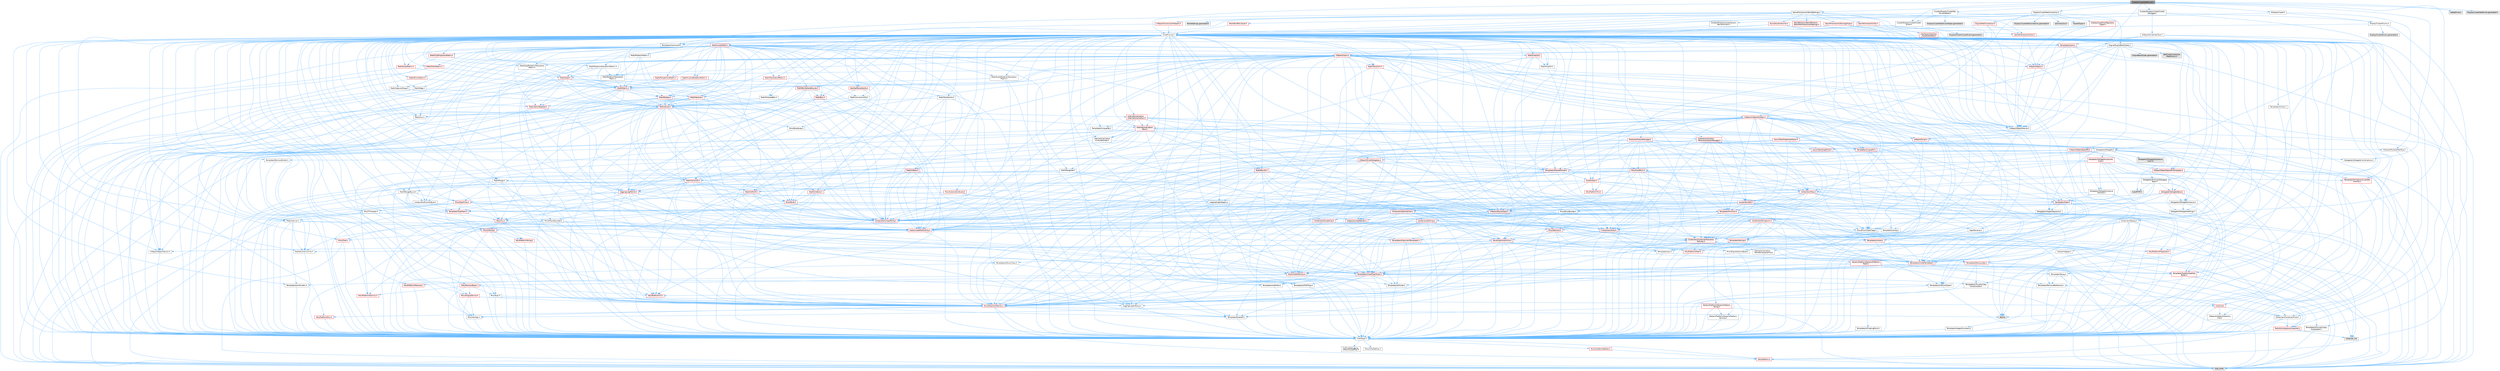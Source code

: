 digraph "DisplayClusterNetDriver.h"
{
 // INTERACTIVE_SVG=YES
 // LATEX_PDF_SIZE
  bgcolor="transparent";
  edge [fontname=Helvetica,fontsize=10,labelfontname=Helvetica,labelfontsize=10];
  node [fontname=Helvetica,fontsize=10,shape=box,height=0.2,width=0.4];
  Node1 [id="Node000001",label="DisplayClusterNetDriver.h",height=0.2,width=0.4,color="gray40", fillcolor="grey60", style="filled", fontcolor="black",tooltip=" "];
  Node1 -> Node2 [id="edge1_Node000001_Node000002",color="steelblue1",style="solid",tooltip=" "];
  Node2 [id="Node000002",label="Delegates/DelegateCombinations.h",height=0.2,width=0.4,color="grey40", fillcolor="white", style="filled",URL="$d3/d23/DelegateCombinations_8h.html",tooltip=" "];
  Node1 -> Node3 [id="edge2_Node000001_Node000003",color="steelblue1",style="solid",tooltip=" "];
  Node3 [id="Node000003",label="Cluster/DisplayClusterCluster\lEvent.h",height=0.2,width=0.4,color="grey40", fillcolor="white", style="filled",URL="$d1/df1/DisplayClusterClusterEvent_8h.html",tooltip=" "];
  Node3 -> Node4 [id="edge3_Node000003_Node000004",color="steelblue1",style="solid",tooltip=" "];
  Node4 [id="Node000004",label="CoreMinimal.h",height=0.2,width=0.4,color="grey40", fillcolor="white", style="filled",URL="$d7/d67/CoreMinimal_8h.html",tooltip=" "];
  Node4 -> Node5 [id="edge4_Node000004_Node000005",color="steelblue1",style="solid",tooltip=" "];
  Node5 [id="Node000005",label="CoreTypes.h",height=0.2,width=0.4,color="grey40", fillcolor="white", style="filled",URL="$dc/dec/CoreTypes_8h.html",tooltip=" "];
  Node5 -> Node6 [id="edge5_Node000005_Node000006",color="steelblue1",style="solid",tooltip=" "];
  Node6 [id="Node000006",label="HAL/Platform.h",height=0.2,width=0.4,color="red", fillcolor="#FFF0F0", style="filled",URL="$d9/dd0/Platform_8h.html",tooltip=" "];
  Node6 -> Node9 [id="edge6_Node000006_Node000009",color="steelblue1",style="solid",tooltip=" "];
  Node9 [id="Node000009",label="type_traits",height=0.2,width=0.4,color="grey60", fillcolor="#E0E0E0", style="filled",tooltip=" "];
  Node5 -> Node16 [id="edge7_Node000005_Node000016",color="steelblue1",style="solid",tooltip=" "];
  Node16 [id="Node000016",label="ProfilingDebugging\l/UMemoryDefines.h",height=0.2,width=0.4,color="grey40", fillcolor="white", style="filled",URL="$d2/da2/UMemoryDefines_8h.html",tooltip=" "];
  Node5 -> Node17 [id="edge8_Node000005_Node000017",color="steelblue1",style="solid",tooltip=" "];
  Node17 [id="Node000017",label="Misc/CoreMiscDefines.h",height=0.2,width=0.4,color="red", fillcolor="#FFF0F0", style="filled",URL="$da/d38/CoreMiscDefines_8h.html",tooltip=" "];
  Node17 -> Node6 [id="edge9_Node000017_Node000006",color="steelblue1",style="solid",tooltip=" "];
  Node5 -> Node18 [id="edge10_Node000005_Node000018",color="steelblue1",style="solid",tooltip=" "];
  Node18 [id="Node000018",label="Misc/CoreDefines.h",height=0.2,width=0.4,color="grey40", fillcolor="white", style="filled",URL="$d3/dd2/CoreDefines_8h.html",tooltip=" "];
  Node4 -> Node19 [id="edge11_Node000004_Node000019",color="steelblue1",style="solid",tooltip=" "];
  Node19 [id="Node000019",label="CoreFwd.h",height=0.2,width=0.4,color="red", fillcolor="#FFF0F0", style="filled",URL="$d1/d1e/CoreFwd_8h.html",tooltip=" "];
  Node19 -> Node5 [id="edge12_Node000019_Node000005",color="steelblue1",style="solid",tooltip=" "];
  Node19 -> Node20 [id="edge13_Node000019_Node000020",color="steelblue1",style="solid",tooltip=" "];
  Node20 [id="Node000020",label="Containers/ContainersFwd.h",height=0.2,width=0.4,color="grey40", fillcolor="white", style="filled",URL="$d4/d0a/ContainersFwd_8h.html",tooltip=" "];
  Node20 -> Node6 [id="edge14_Node000020_Node000006",color="steelblue1",style="solid",tooltip=" "];
  Node20 -> Node5 [id="edge15_Node000020_Node000005",color="steelblue1",style="solid",tooltip=" "];
  Node20 -> Node21 [id="edge16_Node000020_Node000021",color="steelblue1",style="solid",tooltip=" "];
  Node21 [id="Node000021",label="Traits/IsContiguousContainer.h",height=0.2,width=0.4,color="red", fillcolor="#FFF0F0", style="filled",URL="$d5/d3c/IsContiguousContainer_8h.html",tooltip=" "];
  Node21 -> Node5 [id="edge17_Node000021_Node000005",color="steelblue1",style="solid",tooltip=" "];
  Node21 -> Node23 [id="edge18_Node000021_Node000023",color="steelblue1",style="solid",tooltip=" "];
  Node23 [id="Node000023",label="initializer_list",height=0.2,width=0.4,color="grey60", fillcolor="#E0E0E0", style="filled",tooltip=" "];
  Node19 -> Node25 [id="edge19_Node000019_Node000025",color="steelblue1",style="solid",tooltip=" "];
  Node25 [id="Node000025",label="UObject/UObjectHierarchy\lFwd.h",height=0.2,width=0.4,color="grey40", fillcolor="white", style="filled",URL="$d3/d13/UObjectHierarchyFwd_8h.html",tooltip=" "];
  Node4 -> Node25 [id="edge20_Node000004_Node000025",color="steelblue1",style="solid",tooltip=" "];
  Node4 -> Node20 [id="edge21_Node000004_Node000020",color="steelblue1",style="solid",tooltip=" "];
  Node4 -> Node26 [id="edge22_Node000004_Node000026",color="steelblue1",style="solid",tooltip=" "];
  Node26 [id="Node000026",label="Misc/VarArgs.h",height=0.2,width=0.4,color="grey40", fillcolor="white", style="filled",URL="$d5/d6f/VarArgs_8h.html",tooltip=" "];
  Node26 -> Node5 [id="edge23_Node000026_Node000005",color="steelblue1",style="solid",tooltip=" "];
  Node4 -> Node27 [id="edge24_Node000004_Node000027",color="steelblue1",style="solid",tooltip=" "];
  Node27 [id="Node000027",label="Logging/LogVerbosity.h",height=0.2,width=0.4,color="grey40", fillcolor="white", style="filled",URL="$d2/d8f/LogVerbosity_8h.html",tooltip=" "];
  Node27 -> Node5 [id="edge25_Node000027_Node000005",color="steelblue1",style="solid",tooltip=" "];
  Node4 -> Node28 [id="edge26_Node000004_Node000028",color="steelblue1",style="solid",tooltip=" "];
  Node28 [id="Node000028",label="Misc/OutputDevice.h",height=0.2,width=0.4,color="red", fillcolor="#FFF0F0", style="filled",URL="$d7/d32/OutputDevice_8h.html",tooltip=" "];
  Node28 -> Node19 [id="edge27_Node000028_Node000019",color="steelblue1",style="solid",tooltip=" "];
  Node28 -> Node5 [id="edge28_Node000028_Node000005",color="steelblue1",style="solid",tooltip=" "];
  Node28 -> Node27 [id="edge29_Node000028_Node000027",color="steelblue1",style="solid",tooltip=" "];
  Node28 -> Node26 [id="edge30_Node000028_Node000026",color="steelblue1",style="solid",tooltip=" "];
  Node4 -> Node34 [id="edge31_Node000004_Node000034",color="steelblue1",style="solid",tooltip=" "];
  Node34 [id="Node000034",label="HAL/PlatformCrt.h",height=0.2,width=0.4,color="red", fillcolor="#FFF0F0", style="filled",URL="$d8/d75/PlatformCrt_8h.html",tooltip=" "];
  Node4 -> Node44 [id="edge32_Node000004_Node000044",color="steelblue1",style="solid",tooltip=" "];
  Node44 [id="Node000044",label="HAL/PlatformMisc.h",height=0.2,width=0.4,color="red", fillcolor="#FFF0F0", style="filled",URL="$d0/df5/PlatformMisc_8h.html",tooltip=" "];
  Node44 -> Node5 [id="edge33_Node000044_Node000005",color="steelblue1",style="solid",tooltip=" "];
  Node4 -> Node63 [id="edge34_Node000004_Node000063",color="steelblue1",style="solid",tooltip=" "];
  Node63 [id="Node000063",label="Misc/AssertionMacros.h",height=0.2,width=0.4,color="red", fillcolor="#FFF0F0", style="filled",URL="$d0/dfa/AssertionMacros_8h.html",tooltip=" "];
  Node63 -> Node5 [id="edge35_Node000063_Node000005",color="steelblue1",style="solid",tooltip=" "];
  Node63 -> Node6 [id="edge36_Node000063_Node000006",color="steelblue1",style="solid",tooltip=" "];
  Node63 -> Node44 [id="edge37_Node000063_Node000044",color="steelblue1",style="solid",tooltip=" "];
  Node63 -> Node64 [id="edge38_Node000063_Node000064",color="steelblue1",style="solid",tooltip=" "];
  Node64 [id="Node000064",label="Templates/EnableIf.h",height=0.2,width=0.4,color="grey40", fillcolor="white", style="filled",URL="$d7/d60/EnableIf_8h.html",tooltip=" "];
  Node64 -> Node5 [id="edge39_Node000064_Node000005",color="steelblue1",style="solid",tooltip=" "];
  Node63 -> Node26 [id="edge40_Node000063_Node000026",color="steelblue1",style="solid",tooltip=" "];
  Node63 -> Node71 [id="edge41_Node000063_Node000071",color="steelblue1",style="solid",tooltip=" "];
  Node71 [id="Node000071",label="atomic",height=0.2,width=0.4,color="grey60", fillcolor="#E0E0E0", style="filled",tooltip=" "];
  Node4 -> Node72 [id="edge42_Node000004_Node000072",color="steelblue1",style="solid",tooltip=" "];
  Node72 [id="Node000072",label="Templates/IsPointer.h",height=0.2,width=0.4,color="grey40", fillcolor="white", style="filled",URL="$d7/d05/IsPointer_8h.html",tooltip=" "];
  Node72 -> Node5 [id="edge43_Node000072_Node000005",color="steelblue1",style="solid",tooltip=" "];
  Node4 -> Node73 [id="edge44_Node000004_Node000073",color="steelblue1",style="solid",tooltip=" "];
  Node73 [id="Node000073",label="HAL/PlatformMemory.h",height=0.2,width=0.4,color="red", fillcolor="#FFF0F0", style="filled",URL="$de/d68/PlatformMemory_8h.html",tooltip=" "];
  Node73 -> Node5 [id="edge45_Node000073_Node000005",color="steelblue1",style="solid",tooltip=" "];
  Node4 -> Node56 [id="edge46_Node000004_Node000056",color="steelblue1",style="solid",tooltip=" "];
  Node56 [id="Node000056",label="HAL/PlatformAtomics.h",height=0.2,width=0.4,color="red", fillcolor="#FFF0F0", style="filled",URL="$d3/d36/PlatformAtomics_8h.html",tooltip=" "];
  Node56 -> Node5 [id="edge47_Node000056_Node000005",color="steelblue1",style="solid",tooltip=" "];
  Node4 -> Node78 [id="edge48_Node000004_Node000078",color="steelblue1",style="solid",tooltip=" "];
  Node78 [id="Node000078",label="Misc/Exec.h",height=0.2,width=0.4,color="grey40", fillcolor="white", style="filled",URL="$de/ddb/Exec_8h.html",tooltip=" "];
  Node78 -> Node5 [id="edge49_Node000078_Node000005",color="steelblue1",style="solid",tooltip=" "];
  Node78 -> Node63 [id="edge50_Node000078_Node000063",color="steelblue1",style="solid",tooltip=" "];
  Node4 -> Node79 [id="edge51_Node000004_Node000079",color="steelblue1",style="solid",tooltip=" "];
  Node79 [id="Node000079",label="HAL/MemoryBase.h",height=0.2,width=0.4,color="red", fillcolor="#FFF0F0", style="filled",URL="$d6/d9f/MemoryBase_8h.html",tooltip=" "];
  Node79 -> Node5 [id="edge52_Node000079_Node000005",color="steelblue1",style="solid",tooltip=" "];
  Node79 -> Node56 [id="edge53_Node000079_Node000056",color="steelblue1",style="solid",tooltip=" "];
  Node79 -> Node34 [id="edge54_Node000079_Node000034",color="steelblue1",style="solid",tooltip=" "];
  Node79 -> Node78 [id="edge55_Node000079_Node000078",color="steelblue1",style="solid",tooltip=" "];
  Node79 -> Node28 [id="edge56_Node000079_Node000028",color="steelblue1",style="solid",tooltip=" "];
  Node4 -> Node89 [id="edge57_Node000004_Node000089",color="steelblue1",style="solid",tooltip=" "];
  Node89 [id="Node000089",label="HAL/UnrealMemory.h",height=0.2,width=0.4,color="red", fillcolor="#FFF0F0", style="filled",URL="$d9/d96/UnrealMemory_8h.html",tooltip=" "];
  Node89 -> Node5 [id="edge58_Node000089_Node000005",color="steelblue1",style="solid",tooltip=" "];
  Node89 -> Node79 [id="edge59_Node000089_Node000079",color="steelblue1",style="solid",tooltip=" "];
  Node89 -> Node73 [id="edge60_Node000089_Node000073",color="steelblue1",style="solid",tooltip=" "];
  Node89 -> Node72 [id="edge61_Node000089_Node000072",color="steelblue1",style="solid",tooltip=" "];
  Node4 -> Node91 [id="edge62_Node000004_Node000091",color="steelblue1",style="solid",tooltip=" "];
  Node91 [id="Node000091",label="Templates/IsArithmetic.h",height=0.2,width=0.4,color="grey40", fillcolor="white", style="filled",URL="$d2/d5d/IsArithmetic_8h.html",tooltip=" "];
  Node91 -> Node5 [id="edge63_Node000091_Node000005",color="steelblue1",style="solid",tooltip=" "];
  Node4 -> Node85 [id="edge64_Node000004_Node000085",color="steelblue1",style="solid",tooltip=" "];
  Node85 [id="Node000085",label="Templates/AndOrNot.h",height=0.2,width=0.4,color="grey40", fillcolor="white", style="filled",URL="$db/d0a/AndOrNot_8h.html",tooltip=" "];
  Node85 -> Node5 [id="edge65_Node000085_Node000005",color="steelblue1",style="solid",tooltip=" "];
  Node4 -> Node92 [id="edge66_Node000004_Node000092",color="steelblue1",style="solid",tooltip=" "];
  Node92 [id="Node000092",label="Templates/IsPODType.h",height=0.2,width=0.4,color="grey40", fillcolor="white", style="filled",URL="$d7/db1/IsPODType_8h.html",tooltip=" "];
  Node92 -> Node5 [id="edge67_Node000092_Node000005",color="steelblue1",style="solid",tooltip=" "];
  Node4 -> Node93 [id="edge68_Node000004_Node000093",color="steelblue1",style="solid",tooltip=" "];
  Node93 [id="Node000093",label="Templates/IsUECoreType.h",height=0.2,width=0.4,color="grey40", fillcolor="white", style="filled",URL="$d1/db8/IsUECoreType_8h.html",tooltip=" "];
  Node93 -> Node5 [id="edge69_Node000093_Node000005",color="steelblue1",style="solid",tooltip=" "];
  Node93 -> Node9 [id="edge70_Node000093_Node000009",color="steelblue1",style="solid",tooltip=" "];
  Node4 -> Node86 [id="edge71_Node000004_Node000086",color="steelblue1",style="solid",tooltip=" "];
  Node86 [id="Node000086",label="Templates/IsTriviallyCopy\lConstructible.h",height=0.2,width=0.4,color="grey40", fillcolor="white", style="filled",URL="$d3/d78/IsTriviallyCopyConstructible_8h.html",tooltip=" "];
  Node86 -> Node5 [id="edge72_Node000086_Node000005",color="steelblue1",style="solid",tooltip=" "];
  Node86 -> Node9 [id="edge73_Node000086_Node000009",color="steelblue1",style="solid",tooltip=" "];
  Node4 -> Node94 [id="edge74_Node000004_Node000094",color="steelblue1",style="solid",tooltip=" "];
  Node94 [id="Node000094",label="Templates/UnrealTypeTraits.h",height=0.2,width=0.4,color="red", fillcolor="#FFF0F0", style="filled",URL="$d2/d2d/UnrealTypeTraits_8h.html",tooltip=" "];
  Node94 -> Node5 [id="edge75_Node000094_Node000005",color="steelblue1",style="solid",tooltip=" "];
  Node94 -> Node72 [id="edge76_Node000094_Node000072",color="steelblue1",style="solid",tooltip=" "];
  Node94 -> Node63 [id="edge77_Node000094_Node000063",color="steelblue1",style="solid",tooltip=" "];
  Node94 -> Node85 [id="edge78_Node000094_Node000085",color="steelblue1",style="solid",tooltip=" "];
  Node94 -> Node64 [id="edge79_Node000094_Node000064",color="steelblue1",style="solid",tooltip=" "];
  Node94 -> Node91 [id="edge80_Node000094_Node000091",color="steelblue1",style="solid",tooltip=" "];
  Node94 -> Node92 [id="edge81_Node000094_Node000092",color="steelblue1",style="solid",tooltip=" "];
  Node94 -> Node93 [id="edge82_Node000094_Node000093",color="steelblue1",style="solid",tooltip=" "];
  Node94 -> Node86 [id="edge83_Node000094_Node000086",color="steelblue1",style="solid",tooltip=" "];
  Node4 -> Node64 [id="edge84_Node000004_Node000064",color="steelblue1",style="solid",tooltip=" "];
  Node4 -> Node96 [id="edge85_Node000004_Node000096",color="steelblue1",style="solid",tooltip=" "];
  Node96 [id="Node000096",label="Templates/RemoveReference.h",height=0.2,width=0.4,color="grey40", fillcolor="white", style="filled",URL="$da/dbe/RemoveReference_8h.html",tooltip=" "];
  Node96 -> Node5 [id="edge86_Node000096_Node000005",color="steelblue1",style="solid",tooltip=" "];
  Node4 -> Node97 [id="edge87_Node000004_Node000097",color="steelblue1",style="solid",tooltip=" "];
  Node97 [id="Node000097",label="Templates/IntegralConstant.h",height=0.2,width=0.4,color="grey40", fillcolor="white", style="filled",URL="$db/d1b/IntegralConstant_8h.html",tooltip=" "];
  Node97 -> Node5 [id="edge88_Node000097_Node000005",color="steelblue1",style="solid",tooltip=" "];
  Node4 -> Node98 [id="edge89_Node000004_Node000098",color="steelblue1",style="solid",tooltip=" "];
  Node98 [id="Node000098",label="Templates/IsClass.h",height=0.2,width=0.4,color="grey40", fillcolor="white", style="filled",URL="$db/dcb/IsClass_8h.html",tooltip=" "];
  Node98 -> Node5 [id="edge90_Node000098_Node000005",color="steelblue1",style="solid",tooltip=" "];
  Node4 -> Node99 [id="edge91_Node000004_Node000099",color="steelblue1",style="solid",tooltip=" "];
  Node99 [id="Node000099",label="Templates/TypeCompatible\lBytes.h",height=0.2,width=0.4,color="red", fillcolor="#FFF0F0", style="filled",URL="$df/d0a/TypeCompatibleBytes_8h.html",tooltip=" "];
  Node99 -> Node5 [id="edge92_Node000099_Node000005",color="steelblue1",style="solid",tooltip=" "];
  Node99 -> Node9 [id="edge93_Node000099_Node000009",color="steelblue1",style="solid",tooltip=" "];
  Node4 -> Node21 [id="edge94_Node000004_Node000021",color="steelblue1",style="solid",tooltip=" "];
  Node4 -> Node100 [id="edge95_Node000004_Node000100",color="steelblue1",style="solid",tooltip=" "];
  Node100 [id="Node000100",label="Templates/UnrealTemplate.h",height=0.2,width=0.4,color="red", fillcolor="#FFF0F0", style="filled",URL="$d4/d24/UnrealTemplate_8h.html",tooltip=" "];
  Node100 -> Node5 [id="edge96_Node000100_Node000005",color="steelblue1",style="solid",tooltip=" "];
  Node100 -> Node72 [id="edge97_Node000100_Node000072",color="steelblue1",style="solid",tooltip=" "];
  Node100 -> Node89 [id="edge98_Node000100_Node000089",color="steelblue1",style="solid",tooltip=" "];
  Node100 -> Node94 [id="edge99_Node000100_Node000094",color="steelblue1",style="solid",tooltip=" "];
  Node100 -> Node96 [id="edge100_Node000100_Node000096",color="steelblue1",style="solid",tooltip=" "];
  Node100 -> Node99 [id="edge101_Node000100_Node000099",color="steelblue1",style="solid",tooltip=" "];
  Node100 -> Node21 [id="edge102_Node000100_Node000021",color="steelblue1",style="solid",tooltip=" "];
  Node100 -> Node9 [id="edge103_Node000100_Node000009",color="steelblue1",style="solid",tooltip=" "];
  Node4 -> Node49 [id="edge104_Node000004_Node000049",color="steelblue1",style="solid",tooltip=" "];
  Node49 [id="Node000049",label="Math/NumericLimits.h",height=0.2,width=0.4,color="grey40", fillcolor="white", style="filled",URL="$df/d1b/NumericLimits_8h.html",tooltip=" "];
  Node49 -> Node5 [id="edge105_Node000049_Node000005",color="steelblue1",style="solid",tooltip=" "];
  Node4 -> Node104 [id="edge106_Node000004_Node000104",color="steelblue1",style="solid",tooltip=" "];
  Node104 [id="Node000104",label="HAL/PlatformMath.h",height=0.2,width=0.4,color="red", fillcolor="#FFF0F0", style="filled",URL="$dc/d53/PlatformMath_8h.html",tooltip=" "];
  Node104 -> Node5 [id="edge107_Node000104_Node000005",color="steelblue1",style="solid",tooltip=" "];
  Node104 -> Node105 [id="edge108_Node000104_Node000105",color="steelblue1",style="solid",tooltip=" "];
  Node105 [id="Node000105",label="GenericPlatform/GenericPlatform\lMath.h",height=0.2,width=0.4,color="red", fillcolor="#FFF0F0", style="filled",URL="$d5/d79/GenericPlatformMath_8h.html",tooltip=" "];
  Node105 -> Node5 [id="edge109_Node000105_Node000005",color="steelblue1",style="solid",tooltip=" "];
  Node105 -> Node20 [id="edge110_Node000105_Node000020",color="steelblue1",style="solid",tooltip=" "];
  Node105 -> Node34 [id="edge111_Node000105_Node000034",color="steelblue1",style="solid",tooltip=" "];
  Node105 -> Node85 [id="edge112_Node000105_Node000085",color="steelblue1",style="solid",tooltip=" "];
  Node105 -> Node106 [id="edge113_Node000105_Node000106",color="steelblue1",style="solid",tooltip=" "];
  Node106 [id="Node000106",label="Templates/Decay.h",height=0.2,width=0.4,color="grey40", fillcolor="white", style="filled",URL="$dd/d0f/Decay_8h.html",tooltip=" "];
  Node106 -> Node5 [id="edge114_Node000106_Node000005",color="steelblue1",style="solid",tooltip=" "];
  Node106 -> Node96 [id="edge115_Node000106_Node000096",color="steelblue1",style="solid",tooltip=" "];
  Node106 -> Node9 [id="edge116_Node000106_Node000009",color="steelblue1",style="solid",tooltip=" "];
  Node105 -> Node107 [id="edge117_Node000105_Node000107",color="steelblue1",style="solid",tooltip=" "];
  Node107 [id="Node000107",label="Templates/IsFloatingPoint.h",height=0.2,width=0.4,color="grey40", fillcolor="white", style="filled",URL="$d3/d11/IsFloatingPoint_8h.html",tooltip=" "];
  Node107 -> Node5 [id="edge118_Node000107_Node000005",color="steelblue1",style="solid",tooltip=" "];
  Node105 -> Node94 [id="edge119_Node000105_Node000094",color="steelblue1",style="solid",tooltip=" "];
  Node105 -> Node99 [id="edge120_Node000105_Node000099",color="steelblue1",style="solid",tooltip=" "];
  Node105 -> Node9 [id="edge121_Node000105_Node000009",color="steelblue1",style="solid",tooltip=" "];
  Node4 -> Node87 [id="edge122_Node000004_Node000087",color="steelblue1",style="solid",tooltip=" "];
  Node87 [id="Node000087",label="Templates/IsTriviallyCopy\lAssignable.h",height=0.2,width=0.4,color="grey40", fillcolor="white", style="filled",URL="$d2/df2/IsTriviallyCopyAssignable_8h.html",tooltip=" "];
  Node87 -> Node5 [id="edge123_Node000087_Node000005",color="steelblue1",style="solid",tooltip=" "];
  Node87 -> Node9 [id="edge124_Node000087_Node000009",color="steelblue1",style="solid",tooltip=" "];
  Node4 -> Node112 [id="edge125_Node000004_Node000112",color="steelblue1",style="solid",tooltip=" "];
  Node112 [id="Node000112",label="Templates/MemoryOps.h",height=0.2,width=0.4,color="red", fillcolor="#FFF0F0", style="filled",URL="$db/dea/MemoryOps_8h.html",tooltip=" "];
  Node112 -> Node5 [id="edge126_Node000112_Node000005",color="steelblue1",style="solid",tooltip=" "];
  Node112 -> Node89 [id="edge127_Node000112_Node000089",color="steelblue1",style="solid",tooltip=" "];
  Node112 -> Node87 [id="edge128_Node000112_Node000087",color="steelblue1",style="solid",tooltip=" "];
  Node112 -> Node86 [id="edge129_Node000112_Node000086",color="steelblue1",style="solid",tooltip=" "];
  Node112 -> Node94 [id="edge130_Node000112_Node000094",color="steelblue1",style="solid",tooltip=" "];
  Node112 -> Node9 [id="edge131_Node000112_Node000009",color="steelblue1",style="solid",tooltip=" "];
  Node4 -> Node113 [id="edge132_Node000004_Node000113",color="steelblue1",style="solid",tooltip=" "];
  Node113 [id="Node000113",label="Containers/ContainerAllocation\lPolicies.h",height=0.2,width=0.4,color="red", fillcolor="#FFF0F0", style="filled",URL="$d7/dff/ContainerAllocationPolicies_8h.html",tooltip=" "];
  Node113 -> Node5 [id="edge133_Node000113_Node000005",color="steelblue1",style="solid",tooltip=" "];
  Node113 -> Node113 [id="edge134_Node000113_Node000113",color="steelblue1",style="solid",tooltip=" "];
  Node113 -> Node104 [id="edge135_Node000113_Node000104",color="steelblue1",style="solid",tooltip=" "];
  Node113 -> Node89 [id="edge136_Node000113_Node000089",color="steelblue1",style="solid",tooltip=" "];
  Node113 -> Node49 [id="edge137_Node000113_Node000049",color="steelblue1",style="solid",tooltip=" "];
  Node113 -> Node63 [id="edge138_Node000113_Node000063",color="steelblue1",style="solid",tooltip=" "];
  Node113 -> Node112 [id="edge139_Node000113_Node000112",color="steelblue1",style="solid",tooltip=" "];
  Node113 -> Node99 [id="edge140_Node000113_Node000099",color="steelblue1",style="solid",tooltip=" "];
  Node113 -> Node9 [id="edge141_Node000113_Node000009",color="steelblue1",style="solid",tooltip=" "];
  Node4 -> Node116 [id="edge142_Node000004_Node000116",color="steelblue1",style="solid",tooltip=" "];
  Node116 [id="Node000116",label="Templates/IsEnumClass.h",height=0.2,width=0.4,color="grey40", fillcolor="white", style="filled",URL="$d7/d15/IsEnumClass_8h.html",tooltip=" "];
  Node116 -> Node5 [id="edge143_Node000116_Node000005",color="steelblue1",style="solid",tooltip=" "];
  Node116 -> Node85 [id="edge144_Node000116_Node000085",color="steelblue1",style="solid",tooltip=" "];
  Node4 -> Node117 [id="edge145_Node000004_Node000117",color="steelblue1",style="solid",tooltip=" "];
  Node117 [id="Node000117",label="HAL/PlatformProperties.h",height=0.2,width=0.4,color="red", fillcolor="#FFF0F0", style="filled",URL="$d9/db0/PlatformProperties_8h.html",tooltip=" "];
  Node117 -> Node5 [id="edge146_Node000117_Node000005",color="steelblue1",style="solid",tooltip=" "];
  Node4 -> Node120 [id="edge147_Node000004_Node000120",color="steelblue1",style="solid",tooltip=" "];
  Node120 [id="Node000120",label="Misc/EngineVersionBase.h",height=0.2,width=0.4,color="grey40", fillcolor="white", style="filled",URL="$d5/d2b/EngineVersionBase_8h.html",tooltip=" "];
  Node120 -> Node5 [id="edge148_Node000120_Node000005",color="steelblue1",style="solid",tooltip=" "];
  Node4 -> Node121 [id="edge149_Node000004_Node000121",color="steelblue1",style="solid",tooltip=" "];
  Node121 [id="Node000121",label="Internationalization\l/TextNamespaceFwd.h",height=0.2,width=0.4,color="grey40", fillcolor="white", style="filled",URL="$d8/d97/TextNamespaceFwd_8h.html",tooltip=" "];
  Node121 -> Node5 [id="edge150_Node000121_Node000005",color="steelblue1",style="solid",tooltip=" "];
  Node4 -> Node122 [id="edge151_Node000004_Node000122",color="steelblue1",style="solid",tooltip=" "];
  Node122 [id="Node000122",label="Serialization/Archive.h",height=0.2,width=0.4,color="red", fillcolor="#FFF0F0", style="filled",URL="$d7/d3b/Archive_8h.html",tooltip=" "];
  Node122 -> Node19 [id="edge152_Node000122_Node000019",color="steelblue1",style="solid",tooltip=" "];
  Node122 -> Node5 [id="edge153_Node000122_Node000005",color="steelblue1",style="solid",tooltip=" "];
  Node122 -> Node117 [id="edge154_Node000122_Node000117",color="steelblue1",style="solid",tooltip=" "];
  Node122 -> Node121 [id="edge155_Node000122_Node000121",color="steelblue1",style="solid",tooltip=" "];
  Node122 -> Node63 [id="edge156_Node000122_Node000063",color="steelblue1",style="solid",tooltip=" "];
  Node122 -> Node120 [id="edge157_Node000122_Node000120",color="steelblue1",style="solid",tooltip=" "];
  Node122 -> Node26 [id="edge158_Node000122_Node000026",color="steelblue1",style="solid",tooltip=" "];
  Node122 -> Node64 [id="edge159_Node000122_Node000064",color="steelblue1",style="solid",tooltip=" "];
  Node122 -> Node116 [id="edge160_Node000122_Node000116",color="steelblue1",style="solid",tooltip=" "];
  Node122 -> Node100 [id="edge161_Node000122_Node000100",color="steelblue1",style="solid",tooltip=" "];
  Node122 -> Node125 [id="edge162_Node000122_Node000125",color="steelblue1",style="solid",tooltip=" "];
  Node125 [id="Node000125",label="UObject/ObjectVersion.h",height=0.2,width=0.4,color="grey40", fillcolor="white", style="filled",URL="$da/d63/ObjectVersion_8h.html",tooltip=" "];
  Node125 -> Node5 [id="edge163_Node000125_Node000005",color="steelblue1",style="solid",tooltip=" "];
  Node4 -> Node126 [id="edge164_Node000004_Node000126",color="steelblue1",style="solid",tooltip=" "];
  Node126 [id="Node000126",label="Templates/Less.h",height=0.2,width=0.4,color="grey40", fillcolor="white", style="filled",URL="$de/dc8/Less_8h.html",tooltip=" "];
  Node126 -> Node5 [id="edge165_Node000126_Node000005",color="steelblue1",style="solid",tooltip=" "];
  Node126 -> Node100 [id="edge166_Node000126_Node000100",color="steelblue1",style="solid",tooltip=" "];
  Node4 -> Node127 [id="edge167_Node000004_Node000127",color="steelblue1",style="solid",tooltip=" "];
  Node127 [id="Node000127",label="Templates/Sorting.h",height=0.2,width=0.4,color="red", fillcolor="#FFF0F0", style="filled",URL="$d3/d9e/Sorting_8h.html",tooltip=" "];
  Node127 -> Node5 [id="edge168_Node000127_Node000005",color="steelblue1",style="solid",tooltip=" "];
  Node127 -> Node104 [id="edge169_Node000127_Node000104",color="steelblue1",style="solid",tooltip=" "];
  Node127 -> Node126 [id="edge170_Node000127_Node000126",color="steelblue1",style="solid",tooltip=" "];
  Node4 -> Node138 [id="edge171_Node000004_Node000138",color="steelblue1",style="solid",tooltip=" "];
  Node138 [id="Node000138",label="Misc/Char.h",height=0.2,width=0.4,color="red", fillcolor="#FFF0F0", style="filled",URL="$d0/d58/Char_8h.html",tooltip=" "];
  Node138 -> Node5 [id="edge172_Node000138_Node000005",color="steelblue1",style="solid",tooltip=" "];
  Node138 -> Node9 [id="edge173_Node000138_Node000009",color="steelblue1",style="solid",tooltip=" "];
  Node4 -> Node141 [id="edge174_Node000004_Node000141",color="steelblue1",style="solid",tooltip=" "];
  Node141 [id="Node000141",label="GenericPlatform/GenericPlatform\lStricmp.h",height=0.2,width=0.4,color="grey40", fillcolor="white", style="filled",URL="$d2/d86/GenericPlatformStricmp_8h.html",tooltip=" "];
  Node141 -> Node5 [id="edge175_Node000141_Node000005",color="steelblue1",style="solid",tooltip=" "];
  Node4 -> Node142 [id="edge176_Node000004_Node000142",color="steelblue1",style="solid",tooltip=" "];
  Node142 [id="Node000142",label="GenericPlatform/GenericPlatform\lString.h",height=0.2,width=0.4,color="red", fillcolor="#FFF0F0", style="filled",URL="$dd/d20/GenericPlatformString_8h.html",tooltip=" "];
  Node142 -> Node5 [id="edge177_Node000142_Node000005",color="steelblue1",style="solid",tooltip=" "];
  Node142 -> Node141 [id="edge178_Node000142_Node000141",color="steelblue1",style="solid",tooltip=" "];
  Node142 -> Node64 [id="edge179_Node000142_Node000064",color="steelblue1",style="solid",tooltip=" "];
  Node142 -> Node9 [id="edge180_Node000142_Node000009",color="steelblue1",style="solid",tooltip=" "];
  Node4 -> Node75 [id="edge181_Node000004_Node000075",color="steelblue1",style="solid",tooltip=" "];
  Node75 [id="Node000075",label="HAL/PlatformString.h",height=0.2,width=0.4,color="red", fillcolor="#FFF0F0", style="filled",URL="$db/db5/PlatformString_8h.html",tooltip=" "];
  Node75 -> Node5 [id="edge182_Node000075_Node000005",color="steelblue1",style="solid",tooltip=" "];
  Node4 -> Node145 [id="edge183_Node000004_Node000145",color="steelblue1",style="solid",tooltip=" "];
  Node145 [id="Node000145",label="Misc/CString.h",height=0.2,width=0.4,color="red", fillcolor="#FFF0F0", style="filled",URL="$d2/d49/CString_8h.html",tooltip=" "];
  Node145 -> Node5 [id="edge184_Node000145_Node000005",color="steelblue1",style="solid",tooltip=" "];
  Node145 -> Node34 [id="edge185_Node000145_Node000034",color="steelblue1",style="solid",tooltip=" "];
  Node145 -> Node75 [id="edge186_Node000145_Node000075",color="steelblue1",style="solid",tooltip=" "];
  Node145 -> Node63 [id="edge187_Node000145_Node000063",color="steelblue1",style="solid",tooltip=" "];
  Node145 -> Node138 [id="edge188_Node000145_Node000138",color="steelblue1",style="solid",tooltip=" "];
  Node145 -> Node26 [id="edge189_Node000145_Node000026",color="steelblue1",style="solid",tooltip=" "];
  Node4 -> Node146 [id="edge190_Node000004_Node000146",color="steelblue1",style="solid",tooltip=" "];
  Node146 [id="Node000146",label="Misc/Crc.h",height=0.2,width=0.4,color="red", fillcolor="#FFF0F0", style="filled",URL="$d4/dd2/Crc_8h.html",tooltip=" "];
  Node146 -> Node5 [id="edge191_Node000146_Node000005",color="steelblue1",style="solid",tooltip=" "];
  Node146 -> Node75 [id="edge192_Node000146_Node000075",color="steelblue1",style="solid",tooltip=" "];
  Node146 -> Node63 [id="edge193_Node000146_Node000063",color="steelblue1",style="solid",tooltip=" "];
  Node146 -> Node145 [id="edge194_Node000146_Node000145",color="steelblue1",style="solid",tooltip=" "];
  Node146 -> Node138 [id="edge195_Node000146_Node000138",color="steelblue1",style="solid",tooltip=" "];
  Node146 -> Node94 [id="edge196_Node000146_Node000094",color="steelblue1",style="solid",tooltip=" "];
  Node4 -> Node137 [id="edge197_Node000004_Node000137",color="steelblue1",style="solid",tooltip=" "];
  Node137 [id="Node000137",label="Math/UnrealMathUtility.h",height=0.2,width=0.4,color="red", fillcolor="#FFF0F0", style="filled",URL="$db/db8/UnrealMathUtility_8h.html",tooltip=" "];
  Node137 -> Node5 [id="edge198_Node000137_Node000005",color="steelblue1",style="solid",tooltip=" "];
  Node137 -> Node63 [id="edge199_Node000137_Node000063",color="steelblue1",style="solid",tooltip=" "];
  Node137 -> Node104 [id="edge200_Node000137_Node000104",color="steelblue1",style="solid",tooltip=" "];
  Node4 -> Node147 [id="edge201_Node000004_Node000147",color="steelblue1",style="solid",tooltip=" "];
  Node147 [id="Node000147",label="Containers/UnrealString.h",height=0.2,width=0.4,color="red", fillcolor="#FFF0F0", style="filled",URL="$d5/dba/UnrealString_8h.html",tooltip=" "];
  Node4 -> Node151 [id="edge202_Node000004_Node000151",color="steelblue1",style="solid",tooltip=" "];
  Node151 [id="Node000151",label="Containers/Array.h",height=0.2,width=0.4,color="red", fillcolor="#FFF0F0", style="filled",URL="$df/dd0/Array_8h.html",tooltip=" "];
  Node151 -> Node5 [id="edge203_Node000151_Node000005",color="steelblue1",style="solid",tooltip=" "];
  Node151 -> Node63 [id="edge204_Node000151_Node000063",color="steelblue1",style="solid",tooltip=" "];
  Node151 -> Node89 [id="edge205_Node000151_Node000089",color="steelblue1",style="solid",tooltip=" "];
  Node151 -> Node94 [id="edge206_Node000151_Node000094",color="steelblue1",style="solid",tooltip=" "];
  Node151 -> Node100 [id="edge207_Node000151_Node000100",color="steelblue1",style="solid",tooltip=" "];
  Node151 -> Node113 [id="edge208_Node000151_Node000113",color="steelblue1",style="solid",tooltip=" "];
  Node151 -> Node122 [id="edge209_Node000151_Node000122",color="steelblue1",style="solid",tooltip=" "];
  Node151 -> Node130 [id="edge210_Node000151_Node000130",color="steelblue1",style="solid",tooltip=" "];
  Node130 [id="Node000130",label="Templates/Invoke.h",height=0.2,width=0.4,color="red", fillcolor="#FFF0F0", style="filled",URL="$d7/deb/Invoke_8h.html",tooltip=" "];
  Node130 -> Node5 [id="edge211_Node000130_Node000005",color="steelblue1",style="solid",tooltip=" "];
  Node130 -> Node100 [id="edge212_Node000130_Node000100",color="steelblue1",style="solid",tooltip=" "];
  Node130 -> Node9 [id="edge213_Node000130_Node000009",color="steelblue1",style="solid",tooltip=" "];
  Node151 -> Node126 [id="edge214_Node000151_Node000126",color="steelblue1",style="solid",tooltip=" "];
  Node151 -> Node127 [id="edge215_Node000151_Node000127",color="steelblue1",style="solid",tooltip=" "];
  Node151 -> Node174 [id="edge216_Node000151_Node000174",color="steelblue1",style="solid",tooltip=" "];
  Node174 [id="Node000174",label="Templates/AlignmentTemplates.h",height=0.2,width=0.4,color="red", fillcolor="#FFF0F0", style="filled",URL="$dd/d32/AlignmentTemplates_8h.html",tooltip=" "];
  Node174 -> Node5 [id="edge217_Node000174_Node000005",color="steelblue1",style="solid",tooltip=" "];
  Node174 -> Node72 [id="edge218_Node000174_Node000072",color="steelblue1",style="solid",tooltip=" "];
  Node151 -> Node9 [id="edge219_Node000151_Node000009",color="steelblue1",style="solid",tooltip=" "];
  Node4 -> Node175 [id="edge220_Node000004_Node000175",color="steelblue1",style="solid",tooltip=" "];
  Node175 [id="Node000175",label="Misc/FrameNumber.h",height=0.2,width=0.4,color="grey40", fillcolor="white", style="filled",URL="$dd/dbd/FrameNumber_8h.html",tooltip=" "];
  Node175 -> Node5 [id="edge221_Node000175_Node000005",color="steelblue1",style="solid",tooltip=" "];
  Node175 -> Node49 [id="edge222_Node000175_Node000049",color="steelblue1",style="solid",tooltip=" "];
  Node175 -> Node137 [id="edge223_Node000175_Node000137",color="steelblue1",style="solid",tooltip=" "];
  Node175 -> Node64 [id="edge224_Node000175_Node000064",color="steelblue1",style="solid",tooltip=" "];
  Node175 -> Node94 [id="edge225_Node000175_Node000094",color="steelblue1",style="solid",tooltip=" "];
  Node4 -> Node176 [id="edge226_Node000004_Node000176",color="steelblue1",style="solid",tooltip=" "];
  Node176 [id="Node000176",label="Misc/Timespan.h",height=0.2,width=0.4,color="grey40", fillcolor="white", style="filled",URL="$da/dd9/Timespan_8h.html",tooltip=" "];
  Node176 -> Node5 [id="edge227_Node000176_Node000005",color="steelblue1",style="solid",tooltip=" "];
  Node176 -> Node177 [id="edge228_Node000176_Node000177",color="steelblue1",style="solid",tooltip=" "];
  Node177 [id="Node000177",label="Math/Interval.h",height=0.2,width=0.4,color="grey40", fillcolor="white", style="filled",URL="$d1/d55/Interval_8h.html",tooltip=" "];
  Node177 -> Node5 [id="edge229_Node000177_Node000005",color="steelblue1",style="solid",tooltip=" "];
  Node177 -> Node91 [id="edge230_Node000177_Node000091",color="steelblue1",style="solid",tooltip=" "];
  Node177 -> Node94 [id="edge231_Node000177_Node000094",color="steelblue1",style="solid",tooltip=" "];
  Node177 -> Node49 [id="edge232_Node000177_Node000049",color="steelblue1",style="solid",tooltip=" "];
  Node177 -> Node137 [id="edge233_Node000177_Node000137",color="steelblue1",style="solid",tooltip=" "];
  Node176 -> Node137 [id="edge234_Node000176_Node000137",color="steelblue1",style="solid",tooltip=" "];
  Node176 -> Node63 [id="edge235_Node000176_Node000063",color="steelblue1",style="solid",tooltip=" "];
  Node4 -> Node178 [id="edge236_Node000004_Node000178",color="steelblue1",style="solid",tooltip=" "];
  Node178 [id="Node000178",label="Containers/StringConv.h",height=0.2,width=0.4,color="red", fillcolor="#FFF0F0", style="filled",URL="$d3/ddf/StringConv_8h.html",tooltip=" "];
  Node178 -> Node5 [id="edge237_Node000178_Node000005",color="steelblue1",style="solid",tooltip=" "];
  Node178 -> Node63 [id="edge238_Node000178_Node000063",color="steelblue1",style="solid",tooltip=" "];
  Node178 -> Node113 [id="edge239_Node000178_Node000113",color="steelblue1",style="solid",tooltip=" "];
  Node178 -> Node151 [id="edge240_Node000178_Node000151",color="steelblue1",style="solid",tooltip=" "];
  Node178 -> Node145 [id="edge241_Node000178_Node000145",color="steelblue1",style="solid",tooltip=" "];
  Node178 -> Node179 [id="edge242_Node000178_Node000179",color="steelblue1",style="solid",tooltip=" "];
  Node179 [id="Node000179",label="Templates/IsArray.h",height=0.2,width=0.4,color="grey40", fillcolor="white", style="filled",URL="$d8/d8d/IsArray_8h.html",tooltip=" "];
  Node179 -> Node5 [id="edge243_Node000179_Node000005",color="steelblue1",style="solid",tooltip=" "];
  Node178 -> Node100 [id="edge244_Node000178_Node000100",color="steelblue1",style="solid",tooltip=" "];
  Node178 -> Node94 [id="edge245_Node000178_Node000094",color="steelblue1",style="solid",tooltip=" "];
  Node178 -> Node21 [id="edge246_Node000178_Node000021",color="steelblue1",style="solid",tooltip=" "];
  Node178 -> Node9 [id="edge247_Node000178_Node000009",color="steelblue1",style="solid",tooltip=" "];
  Node4 -> Node180 [id="edge248_Node000004_Node000180",color="steelblue1",style="solid",tooltip=" "];
  Node180 [id="Node000180",label="UObject/UnrealNames.h",height=0.2,width=0.4,color="red", fillcolor="#FFF0F0", style="filled",URL="$d8/db1/UnrealNames_8h.html",tooltip=" "];
  Node180 -> Node5 [id="edge249_Node000180_Node000005",color="steelblue1",style="solid",tooltip=" "];
  Node4 -> Node182 [id="edge250_Node000004_Node000182",color="steelblue1",style="solid",tooltip=" "];
  Node182 [id="Node000182",label="UObject/NameTypes.h",height=0.2,width=0.4,color="red", fillcolor="#FFF0F0", style="filled",URL="$d6/d35/NameTypes_8h.html",tooltip=" "];
  Node182 -> Node5 [id="edge251_Node000182_Node000005",color="steelblue1",style="solid",tooltip=" "];
  Node182 -> Node63 [id="edge252_Node000182_Node000063",color="steelblue1",style="solid",tooltip=" "];
  Node182 -> Node89 [id="edge253_Node000182_Node000089",color="steelblue1",style="solid",tooltip=" "];
  Node182 -> Node94 [id="edge254_Node000182_Node000094",color="steelblue1",style="solid",tooltip=" "];
  Node182 -> Node100 [id="edge255_Node000182_Node000100",color="steelblue1",style="solid",tooltip=" "];
  Node182 -> Node147 [id="edge256_Node000182_Node000147",color="steelblue1",style="solid",tooltip=" "];
  Node182 -> Node178 [id="edge257_Node000182_Node000178",color="steelblue1",style="solid",tooltip=" "];
  Node182 -> Node180 [id="edge258_Node000182_Node000180",color="steelblue1",style="solid",tooltip=" "];
  Node4 -> Node190 [id="edge259_Node000004_Node000190",color="steelblue1",style="solid",tooltip=" "];
  Node190 [id="Node000190",label="Misc/Parse.h",height=0.2,width=0.4,color="red", fillcolor="#FFF0F0", style="filled",URL="$dc/d71/Parse_8h.html",tooltip=" "];
  Node190 -> Node147 [id="edge260_Node000190_Node000147",color="steelblue1",style="solid",tooltip=" "];
  Node190 -> Node5 [id="edge261_Node000190_Node000005",color="steelblue1",style="solid",tooltip=" "];
  Node190 -> Node34 [id="edge262_Node000190_Node000034",color="steelblue1",style="solid",tooltip=" "];
  Node190 -> Node51 [id="edge263_Node000190_Node000051",color="steelblue1",style="solid",tooltip=" "];
  Node51 [id="Node000051",label="Misc/EnumClassFlags.h",height=0.2,width=0.4,color="grey40", fillcolor="white", style="filled",URL="$d8/de7/EnumClassFlags_8h.html",tooltip=" "];
  Node190 -> Node191 [id="edge264_Node000190_Node000191",color="steelblue1",style="solid",tooltip=" "];
  Node191 [id="Node000191",label="Templates/Function.h",height=0.2,width=0.4,color="red", fillcolor="#FFF0F0", style="filled",URL="$df/df5/Function_8h.html",tooltip=" "];
  Node191 -> Node5 [id="edge265_Node000191_Node000005",color="steelblue1",style="solid",tooltip=" "];
  Node191 -> Node63 [id="edge266_Node000191_Node000063",color="steelblue1",style="solid",tooltip=" "];
  Node191 -> Node89 [id="edge267_Node000191_Node000089",color="steelblue1",style="solid",tooltip=" "];
  Node191 -> Node94 [id="edge268_Node000191_Node000094",color="steelblue1",style="solid",tooltip=" "];
  Node191 -> Node130 [id="edge269_Node000191_Node000130",color="steelblue1",style="solid",tooltip=" "];
  Node191 -> Node100 [id="edge270_Node000191_Node000100",color="steelblue1",style="solid",tooltip=" "];
  Node191 -> Node137 [id="edge271_Node000191_Node000137",color="steelblue1",style="solid",tooltip=" "];
  Node191 -> Node9 [id="edge272_Node000191_Node000009",color="steelblue1",style="solid",tooltip=" "];
  Node4 -> Node174 [id="edge273_Node000004_Node000174",color="steelblue1",style="solid",tooltip=" "];
  Node4 -> Node193 [id="edge274_Node000004_Node000193",color="steelblue1",style="solid",tooltip=" "];
  Node193 [id="Node000193",label="Misc/StructBuilder.h",height=0.2,width=0.4,color="grey40", fillcolor="white", style="filled",URL="$d9/db3/StructBuilder_8h.html",tooltip=" "];
  Node193 -> Node5 [id="edge275_Node000193_Node000005",color="steelblue1",style="solid",tooltip=" "];
  Node193 -> Node137 [id="edge276_Node000193_Node000137",color="steelblue1",style="solid",tooltip=" "];
  Node193 -> Node174 [id="edge277_Node000193_Node000174",color="steelblue1",style="solid",tooltip=" "];
  Node4 -> Node106 [id="edge278_Node000004_Node000106",color="steelblue1",style="solid",tooltip=" "];
  Node4 -> Node194 [id="edge279_Node000004_Node000194",color="steelblue1",style="solid",tooltip=" "];
  Node194 [id="Node000194",label="Templates/PointerIsConvertible\lFromTo.h",height=0.2,width=0.4,color="red", fillcolor="#FFF0F0", style="filled",URL="$d6/d65/PointerIsConvertibleFromTo_8h.html",tooltip=" "];
  Node194 -> Node5 [id="edge280_Node000194_Node000005",color="steelblue1",style="solid",tooltip=" "];
  Node194 -> Node9 [id="edge281_Node000194_Node000009",color="steelblue1",style="solid",tooltip=" "];
  Node4 -> Node130 [id="edge282_Node000004_Node000130",color="steelblue1",style="solid",tooltip=" "];
  Node4 -> Node191 [id="edge283_Node000004_Node000191",color="steelblue1",style="solid",tooltip=" "];
  Node4 -> Node163 [id="edge284_Node000004_Node000163",color="steelblue1",style="solid",tooltip=" "];
  Node163 [id="Node000163",label="Templates/TypeHash.h",height=0.2,width=0.4,color="red", fillcolor="#FFF0F0", style="filled",URL="$d1/d62/TypeHash_8h.html",tooltip=" "];
  Node163 -> Node5 [id="edge285_Node000163_Node000005",color="steelblue1",style="solid",tooltip=" "];
  Node163 -> Node146 [id="edge286_Node000163_Node000146",color="steelblue1",style="solid",tooltip=" "];
  Node163 -> Node9 [id="edge287_Node000163_Node000009",color="steelblue1",style="solid",tooltip=" "];
  Node4 -> Node195 [id="edge288_Node000004_Node000195",color="steelblue1",style="solid",tooltip=" "];
  Node195 [id="Node000195",label="Containers/ScriptArray.h",height=0.2,width=0.4,color="red", fillcolor="#FFF0F0", style="filled",URL="$dc/daf/ScriptArray_8h.html",tooltip=" "];
  Node195 -> Node5 [id="edge289_Node000195_Node000005",color="steelblue1",style="solid",tooltip=" "];
  Node195 -> Node63 [id="edge290_Node000195_Node000063",color="steelblue1",style="solid",tooltip=" "];
  Node195 -> Node89 [id="edge291_Node000195_Node000089",color="steelblue1",style="solid",tooltip=" "];
  Node195 -> Node113 [id="edge292_Node000195_Node000113",color="steelblue1",style="solid",tooltip=" "];
  Node195 -> Node151 [id="edge293_Node000195_Node000151",color="steelblue1",style="solid",tooltip=" "];
  Node195 -> Node23 [id="edge294_Node000195_Node000023",color="steelblue1",style="solid",tooltip=" "];
  Node4 -> Node196 [id="edge295_Node000004_Node000196",color="steelblue1",style="solid",tooltip=" "];
  Node196 [id="Node000196",label="Containers/BitArray.h",height=0.2,width=0.4,color="red", fillcolor="#FFF0F0", style="filled",URL="$d1/de4/BitArray_8h.html",tooltip=" "];
  Node196 -> Node113 [id="edge296_Node000196_Node000113",color="steelblue1",style="solid",tooltip=" "];
  Node196 -> Node5 [id="edge297_Node000196_Node000005",color="steelblue1",style="solid",tooltip=" "];
  Node196 -> Node56 [id="edge298_Node000196_Node000056",color="steelblue1",style="solid",tooltip=" "];
  Node196 -> Node89 [id="edge299_Node000196_Node000089",color="steelblue1",style="solid",tooltip=" "];
  Node196 -> Node137 [id="edge300_Node000196_Node000137",color="steelblue1",style="solid",tooltip=" "];
  Node196 -> Node63 [id="edge301_Node000196_Node000063",color="steelblue1",style="solid",tooltip=" "];
  Node196 -> Node51 [id="edge302_Node000196_Node000051",color="steelblue1",style="solid",tooltip=" "];
  Node196 -> Node122 [id="edge303_Node000196_Node000122",color="steelblue1",style="solid",tooltip=" "];
  Node196 -> Node64 [id="edge304_Node000196_Node000064",color="steelblue1",style="solid",tooltip=" "];
  Node196 -> Node130 [id="edge305_Node000196_Node000130",color="steelblue1",style="solid",tooltip=" "];
  Node196 -> Node100 [id="edge306_Node000196_Node000100",color="steelblue1",style="solid",tooltip=" "];
  Node196 -> Node94 [id="edge307_Node000196_Node000094",color="steelblue1",style="solid",tooltip=" "];
  Node4 -> Node197 [id="edge308_Node000004_Node000197",color="steelblue1",style="solid",tooltip=" "];
  Node197 [id="Node000197",label="Containers/SparseArray.h",height=0.2,width=0.4,color="red", fillcolor="#FFF0F0", style="filled",URL="$d5/dbf/SparseArray_8h.html",tooltip=" "];
  Node197 -> Node5 [id="edge309_Node000197_Node000005",color="steelblue1",style="solid",tooltip=" "];
  Node197 -> Node63 [id="edge310_Node000197_Node000063",color="steelblue1",style="solid",tooltip=" "];
  Node197 -> Node89 [id="edge311_Node000197_Node000089",color="steelblue1",style="solid",tooltip=" "];
  Node197 -> Node94 [id="edge312_Node000197_Node000094",color="steelblue1",style="solid",tooltip=" "];
  Node197 -> Node100 [id="edge313_Node000197_Node000100",color="steelblue1",style="solid",tooltip=" "];
  Node197 -> Node113 [id="edge314_Node000197_Node000113",color="steelblue1",style="solid",tooltip=" "];
  Node197 -> Node126 [id="edge315_Node000197_Node000126",color="steelblue1",style="solid",tooltip=" "];
  Node197 -> Node151 [id="edge316_Node000197_Node000151",color="steelblue1",style="solid",tooltip=" "];
  Node197 -> Node137 [id="edge317_Node000197_Node000137",color="steelblue1",style="solid",tooltip=" "];
  Node197 -> Node195 [id="edge318_Node000197_Node000195",color="steelblue1",style="solid",tooltip=" "];
  Node197 -> Node196 [id="edge319_Node000197_Node000196",color="steelblue1",style="solid",tooltip=" "];
  Node197 -> Node147 [id="edge320_Node000197_Node000147",color="steelblue1",style="solid",tooltip=" "];
  Node4 -> Node213 [id="edge321_Node000004_Node000213",color="steelblue1",style="solid",tooltip=" "];
  Node213 [id="Node000213",label="Containers/Set.h",height=0.2,width=0.4,color="red", fillcolor="#FFF0F0", style="filled",URL="$d4/d45/Set_8h.html",tooltip=" "];
  Node213 -> Node113 [id="edge322_Node000213_Node000113",color="steelblue1",style="solid",tooltip=" "];
  Node213 -> Node197 [id="edge323_Node000213_Node000197",color="steelblue1",style="solid",tooltip=" "];
  Node213 -> Node20 [id="edge324_Node000213_Node000020",color="steelblue1",style="solid",tooltip=" "];
  Node213 -> Node137 [id="edge325_Node000213_Node000137",color="steelblue1",style="solid",tooltip=" "];
  Node213 -> Node63 [id="edge326_Node000213_Node000063",color="steelblue1",style="solid",tooltip=" "];
  Node213 -> Node193 [id="edge327_Node000213_Node000193",color="steelblue1",style="solid",tooltip=" "];
  Node213 -> Node191 [id="edge328_Node000213_Node000191",color="steelblue1",style="solid",tooltip=" "];
  Node213 -> Node127 [id="edge329_Node000213_Node000127",color="steelblue1",style="solid",tooltip=" "];
  Node213 -> Node163 [id="edge330_Node000213_Node000163",color="steelblue1",style="solid",tooltip=" "];
  Node213 -> Node100 [id="edge331_Node000213_Node000100",color="steelblue1",style="solid",tooltip=" "];
  Node213 -> Node23 [id="edge332_Node000213_Node000023",color="steelblue1",style="solid",tooltip=" "];
  Node213 -> Node9 [id="edge333_Node000213_Node000009",color="steelblue1",style="solid",tooltip=" "];
  Node4 -> Node216 [id="edge334_Node000004_Node000216",color="steelblue1",style="solid",tooltip=" "];
  Node216 [id="Node000216",label="Algo/Reverse.h",height=0.2,width=0.4,color="grey40", fillcolor="white", style="filled",URL="$d5/d93/Reverse_8h.html",tooltip=" "];
  Node216 -> Node5 [id="edge335_Node000216_Node000005",color="steelblue1",style="solid",tooltip=" "];
  Node216 -> Node100 [id="edge336_Node000216_Node000100",color="steelblue1",style="solid",tooltip=" "];
  Node4 -> Node217 [id="edge337_Node000004_Node000217",color="steelblue1",style="solid",tooltip=" "];
  Node217 [id="Node000217",label="Containers/Map.h",height=0.2,width=0.4,color="red", fillcolor="#FFF0F0", style="filled",URL="$df/d79/Map_8h.html",tooltip=" "];
  Node217 -> Node5 [id="edge338_Node000217_Node000005",color="steelblue1",style="solid",tooltip=" "];
  Node217 -> Node216 [id="edge339_Node000217_Node000216",color="steelblue1",style="solid",tooltip=" "];
  Node217 -> Node213 [id="edge340_Node000217_Node000213",color="steelblue1",style="solid",tooltip=" "];
  Node217 -> Node147 [id="edge341_Node000217_Node000147",color="steelblue1",style="solid",tooltip=" "];
  Node217 -> Node63 [id="edge342_Node000217_Node000063",color="steelblue1",style="solid",tooltip=" "];
  Node217 -> Node193 [id="edge343_Node000217_Node000193",color="steelblue1",style="solid",tooltip=" "];
  Node217 -> Node191 [id="edge344_Node000217_Node000191",color="steelblue1",style="solid",tooltip=" "];
  Node217 -> Node127 [id="edge345_Node000217_Node000127",color="steelblue1",style="solid",tooltip=" "];
  Node217 -> Node218 [id="edge346_Node000217_Node000218",color="steelblue1",style="solid",tooltip=" "];
  Node218 [id="Node000218",label="Templates/Tuple.h",height=0.2,width=0.4,color="red", fillcolor="#FFF0F0", style="filled",URL="$d2/d4f/Tuple_8h.html",tooltip=" "];
  Node218 -> Node5 [id="edge347_Node000218_Node000005",color="steelblue1",style="solid",tooltip=" "];
  Node218 -> Node100 [id="edge348_Node000218_Node000100",color="steelblue1",style="solid",tooltip=" "];
  Node218 -> Node219 [id="edge349_Node000218_Node000219",color="steelblue1",style="solid",tooltip=" "];
  Node219 [id="Node000219",label="Delegates/IntegerSequence.h",height=0.2,width=0.4,color="grey40", fillcolor="white", style="filled",URL="$d2/dcc/IntegerSequence_8h.html",tooltip=" "];
  Node219 -> Node5 [id="edge350_Node000219_Node000005",color="steelblue1",style="solid",tooltip=" "];
  Node218 -> Node130 [id="edge351_Node000218_Node000130",color="steelblue1",style="solid",tooltip=" "];
  Node218 -> Node163 [id="edge352_Node000218_Node000163",color="steelblue1",style="solid",tooltip=" "];
  Node218 -> Node9 [id="edge353_Node000218_Node000009",color="steelblue1",style="solid",tooltip=" "];
  Node217 -> Node100 [id="edge354_Node000217_Node000100",color="steelblue1",style="solid",tooltip=" "];
  Node217 -> Node94 [id="edge355_Node000217_Node000094",color="steelblue1",style="solid",tooltip=" "];
  Node217 -> Node9 [id="edge356_Node000217_Node000009",color="steelblue1",style="solid",tooltip=" "];
  Node4 -> Node221 [id="edge357_Node000004_Node000221",color="steelblue1",style="solid",tooltip=" "];
  Node221 [id="Node000221",label="Math/IntPoint.h",height=0.2,width=0.4,color="red", fillcolor="#FFF0F0", style="filled",URL="$d3/df7/IntPoint_8h.html",tooltip=" "];
  Node221 -> Node5 [id="edge358_Node000221_Node000005",color="steelblue1",style="solid",tooltip=" "];
  Node221 -> Node63 [id="edge359_Node000221_Node000063",color="steelblue1",style="solid",tooltip=" "];
  Node221 -> Node190 [id="edge360_Node000221_Node000190",color="steelblue1",style="solid",tooltip=" "];
  Node221 -> Node137 [id="edge361_Node000221_Node000137",color="steelblue1",style="solid",tooltip=" "];
  Node221 -> Node147 [id="edge362_Node000221_Node000147",color="steelblue1",style="solid",tooltip=" "];
  Node221 -> Node163 [id="edge363_Node000221_Node000163",color="steelblue1",style="solid",tooltip=" "];
  Node4 -> Node223 [id="edge364_Node000004_Node000223",color="steelblue1",style="solid",tooltip=" "];
  Node223 [id="Node000223",label="Math/IntVector.h",height=0.2,width=0.4,color="red", fillcolor="#FFF0F0", style="filled",URL="$d7/d44/IntVector_8h.html",tooltip=" "];
  Node223 -> Node5 [id="edge365_Node000223_Node000005",color="steelblue1",style="solid",tooltip=" "];
  Node223 -> Node146 [id="edge366_Node000223_Node000146",color="steelblue1",style="solid",tooltip=" "];
  Node223 -> Node190 [id="edge367_Node000223_Node000190",color="steelblue1",style="solid",tooltip=" "];
  Node223 -> Node137 [id="edge368_Node000223_Node000137",color="steelblue1",style="solid",tooltip=" "];
  Node223 -> Node147 [id="edge369_Node000223_Node000147",color="steelblue1",style="solid",tooltip=" "];
  Node4 -> Node224 [id="edge370_Node000004_Node000224",color="steelblue1",style="solid",tooltip=" "];
  Node224 [id="Node000224",label="Logging/LogCategory.h",height=0.2,width=0.4,color="grey40", fillcolor="white", style="filled",URL="$d9/d36/LogCategory_8h.html",tooltip=" "];
  Node224 -> Node5 [id="edge371_Node000224_Node000005",color="steelblue1",style="solid",tooltip=" "];
  Node224 -> Node27 [id="edge372_Node000224_Node000027",color="steelblue1",style="solid",tooltip=" "];
  Node224 -> Node182 [id="edge373_Node000224_Node000182",color="steelblue1",style="solid",tooltip=" "];
  Node4 -> Node225 [id="edge374_Node000004_Node000225",color="steelblue1",style="solid",tooltip=" "];
  Node225 [id="Node000225",label="Logging/LogMacros.h",height=0.2,width=0.4,color="red", fillcolor="#FFF0F0", style="filled",URL="$d0/d16/LogMacros_8h.html",tooltip=" "];
  Node225 -> Node147 [id="edge375_Node000225_Node000147",color="steelblue1",style="solid",tooltip=" "];
  Node225 -> Node5 [id="edge376_Node000225_Node000005",color="steelblue1",style="solid",tooltip=" "];
  Node225 -> Node224 [id="edge377_Node000225_Node000224",color="steelblue1",style="solid",tooltip=" "];
  Node225 -> Node27 [id="edge378_Node000225_Node000027",color="steelblue1",style="solid",tooltip=" "];
  Node225 -> Node63 [id="edge379_Node000225_Node000063",color="steelblue1",style="solid",tooltip=" "];
  Node225 -> Node26 [id="edge380_Node000225_Node000026",color="steelblue1",style="solid",tooltip=" "];
  Node225 -> Node64 [id="edge381_Node000225_Node000064",color="steelblue1",style="solid",tooltip=" "];
  Node225 -> Node9 [id="edge382_Node000225_Node000009",color="steelblue1",style="solid",tooltip=" "];
  Node4 -> Node228 [id="edge383_Node000004_Node000228",color="steelblue1",style="solid",tooltip=" "];
  Node228 [id="Node000228",label="Math/Vector2D.h",height=0.2,width=0.4,color="red", fillcolor="#FFF0F0", style="filled",URL="$d3/db0/Vector2D_8h.html",tooltip=" "];
  Node228 -> Node5 [id="edge384_Node000228_Node000005",color="steelblue1",style="solid",tooltip=" "];
  Node228 -> Node63 [id="edge385_Node000228_Node000063",color="steelblue1",style="solid",tooltip=" "];
  Node228 -> Node146 [id="edge386_Node000228_Node000146",color="steelblue1",style="solid",tooltip=" "];
  Node228 -> Node137 [id="edge387_Node000228_Node000137",color="steelblue1",style="solid",tooltip=" "];
  Node228 -> Node147 [id="edge388_Node000228_Node000147",color="steelblue1",style="solid",tooltip=" "];
  Node228 -> Node190 [id="edge389_Node000228_Node000190",color="steelblue1",style="solid",tooltip=" "];
  Node228 -> Node221 [id="edge390_Node000228_Node000221",color="steelblue1",style="solid",tooltip=" "];
  Node228 -> Node225 [id="edge391_Node000228_Node000225",color="steelblue1",style="solid",tooltip=" "];
  Node228 -> Node9 [id="edge392_Node000228_Node000009",color="steelblue1",style="solid",tooltip=" "];
  Node4 -> Node232 [id="edge393_Node000004_Node000232",color="steelblue1",style="solid",tooltip=" "];
  Node232 [id="Node000232",label="Math/IntRect.h",height=0.2,width=0.4,color="red", fillcolor="#FFF0F0", style="filled",URL="$d7/d53/IntRect_8h.html",tooltip=" "];
  Node232 -> Node5 [id="edge394_Node000232_Node000005",color="steelblue1",style="solid",tooltip=" "];
  Node232 -> Node137 [id="edge395_Node000232_Node000137",color="steelblue1",style="solid",tooltip=" "];
  Node232 -> Node147 [id="edge396_Node000232_Node000147",color="steelblue1",style="solid",tooltip=" "];
  Node232 -> Node221 [id="edge397_Node000232_Node000221",color="steelblue1",style="solid",tooltip=" "];
  Node232 -> Node228 [id="edge398_Node000232_Node000228",color="steelblue1",style="solid",tooltip=" "];
  Node4 -> Node233 [id="edge399_Node000004_Node000233",color="steelblue1",style="solid",tooltip=" "];
  Node233 [id="Node000233",label="Misc/ByteSwap.h",height=0.2,width=0.4,color="grey40", fillcolor="white", style="filled",URL="$dc/dd7/ByteSwap_8h.html",tooltip=" "];
  Node233 -> Node5 [id="edge400_Node000233_Node000005",color="steelblue1",style="solid",tooltip=" "];
  Node233 -> Node34 [id="edge401_Node000233_Node000034",color="steelblue1",style="solid",tooltip=" "];
  Node4 -> Node162 [id="edge402_Node000004_Node000162",color="steelblue1",style="solid",tooltip=" "];
  Node162 [id="Node000162",label="Containers/EnumAsByte.h",height=0.2,width=0.4,color="grey40", fillcolor="white", style="filled",URL="$d6/d9a/EnumAsByte_8h.html",tooltip=" "];
  Node162 -> Node5 [id="edge403_Node000162_Node000005",color="steelblue1",style="solid",tooltip=" "];
  Node162 -> Node92 [id="edge404_Node000162_Node000092",color="steelblue1",style="solid",tooltip=" "];
  Node162 -> Node163 [id="edge405_Node000162_Node000163",color="steelblue1",style="solid",tooltip=" "];
  Node4 -> Node234 [id="edge406_Node000004_Node000234",color="steelblue1",style="solid",tooltip=" "];
  Node234 [id="Node000234",label="HAL/PlatformTLS.h",height=0.2,width=0.4,color="red", fillcolor="#FFF0F0", style="filled",URL="$d0/def/PlatformTLS_8h.html",tooltip=" "];
  Node234 -> Node5 [id="edge407_Node000234_Node000005",color="steelblue1",style="solid",tooltip=" "];
  Node4 -> Node237 [id="edge408_Node000004_Node000237",color="steelblue1",style="solid",tooltip=" "];
  Node237 [id="Node000237",label="CoreGlobals.h",height=0.2,width=0.4,color="red", fillcolor="#FFF0F0", style="filled",URL="$d5/d8c/CoreGlobals_8h.html",tooltip=" "];
  Node237 -> Node147 [id="edge409_Node000237_Node000147",color="steelblue1",style="solid",tooltip=" "];
  Node237 -> Node5 [id="edge410_Node000237_Node000005",color="steelblue1",style="solid",tooltip=" "];
  Node237 -> Node234 [id="edge411_Node000237_Node000234",color="steelblue1",style="solid",tooltip=" "];
  Node237 -> Node225 [id="edge412_Node000237_Node000225",color="steelblue1",style="solid",tooltip=" "];
  Node237 -> Node51 [id="edge413_Node000237_Node000051",color="steelblue1",style="solid",tooltip=" "];
  Node237 -> Node28 [id="edge414_Node000237_Node000028",color="steelblue1",style="solid",tooltip=" "];
  Node237 -> Node182 [id="edge415_Node000237_Node000182",color="steelblue1",style="solid",tooltip=" "];
  Node237 -> Node71 [id="edge416_Node000237_Node000071",color="steelblue1",style="solid",tooltip=" "];
  Node4 -> Node238 [id="edge417_Node000004_Node000238",color="steelblue1",style="solid",tooltip=" "];
  Node238 [id="Node000238",label="Templates/SharedPointer.h",height=0.2,width=0.4,color="red", fillcolor="#FFF0F0", style="filled",URL="$d2/d17/SharedPointer_8h.html",tooltip=" "];
  Node238 -> Node5 [id="edge418_Node000238_Node000005",color="steelblue1",style="solid",tooltip=" "];
  Node238 -> Node194 [id="edge419_Node000238_Node000194",color="steelblue1",style="solid",tooltip=" "];
  Node238 -> Node63 [id="edge420_Node000238_Node000063",color="steelblue1",style="solid",tooltip=" "];
  Node238 -> Node89 [id="edge421_Node000238_Node000089",color="steelblue1",style="solid",tooltip=" "];
  Node238 -> Node151 [id="edge422_Node000238_Node000151",color="steelblue1",style="solid",tooltip=" "];
  Node238 -> Node217 [id="edge423_Node000238_Node000217",color="steelblue1",style="solid",tooltip=" "];
  Node238 -> Node237 [id="edge424_Node000238_Node000237",color="steelblue1",style="solid",tooltip=" "];
  Node4 -> Node243 [id="edge425_Node000004_Node000243",color="steelblue1",style="solid",tooltip=" "];
  Node243 [id="Node000243",label="Internationalization\l/CulturePointer.h",height=0.2,width=0.4,color="grey40", fillcolor="white", style="filled",URL="$d6/dbe/CulturePointer_8h.html",tooltip=" "];
  Node243 -> Node5 [id="edge426_Node000243_Node000005",color="steelblue1",style="solid",tooltip=" "];
  Node243 -> Node238 [id="edge427_Node000243_Node000238",color="steelblue1",style="solid",tooltip=" "];
  Node4 -> Node244 [id="edge428_Node000004_Node000244",color="steelblue1",style="solid",tooltip=" "];
  Node244 [id="Node000244",label="UObject/WeakObjectPtrTemplates.h",height=0.2,width=0.4,color="red", fillcolor="#FFF0F0", style="filled",URL="$d8/d3b/WeakObjectPtrTemplates_8h.html",tooltip=" "];
  Node244 -> Node5 [id="edge429_Node000244_Node000005",color="steelblue1",style="solid",tooltip=" "];
  Node244 -> Node217 [id="edge430_Node000244_Node000217",color="steelblue1",style="solid",tooltip=" "];
  Node244 -> Node9 [id="edge431_Node000244_Node000009",color="steelblue1",style="solid",tooltip=" "];
  Node4 -> Node247 [id="edge432_Node000004_Node000247",color="steelblue1",style="solid",tooltip=" "];
  Node247 [id="Node000247",label="Delegates/DelegateSettings.h",height=0.2,width=0.4,color="grey40", fillcolor="white", style="filled",URL="$d0/d97/DelegateSettings_8h.html",tooltip=" "];
  Node247 -> Node5 [id="edge433_Node000247_Node000005",color="steelblue1",style="solid",tooltip=" "];
  Node4 -> Node248 [id="edge434_Node000004_Node000248",color="steelblue1",style="solid",tooltip=" "];
  Node248 [id="Node000248",label="Delegates/IDelegateInstance.h",height=0.2,width=0.4,color="grey40", fillcolor="white", style="filled",URL="$d2/d10/IDelegateInstance_8h.html",tooltip=" "];
  Node248 -> Node5 [id="edge435_Node000248_Node000005",color="steelblue1",style="solid",tooltip=" "];
  Node248 -> Node163 [id="edge436_Node000248_Node000163",color="steelblue1",style="solid",tooltip=" "];
  Node248 -> Node182 [id="edge437_Node000248_Node000182",color="steelblue1",style="solid",tooltip=" "];
  Node248 -> Node247 [id="edge438_Node000248_Node000247",color="steelblue1",style="solid",tooltip=" "];
  Node4 -> Node249 [id="edge439_Node000004_Node000249",color="steelblue1",style="solid",tooltip=" "];
  Node249 [id="Node000249",label="Delegates/DelegateBase.h",height=0.2,width=0.4,color="red", fillcolor="#FFF0F0", style="filled",URL="$da/d67/DelegateBase_8h.html",tooltip=" "];
  Node249 -> Node5 [id="edge440_Node000249_Node000005",color="steelblue1",style="solid",tooltip=" "];
  Node249 -> Node113 [id="edge441_Node000249_Node000113",color="steelblue1",style="solid",tooltip=" "];
  Node249 -> Node137 [id="edge442_Node000249_Node000137",color="steelblue1",style="solid",tooltip=" "];
  Node249 -> Node182 [id="edge443_Node000249_Node000182",color="steelblue1",style="solid",tooltip=" "];
  Node249 -> Node247 [id="edge444_Node000249_Node000247",color="steelblue1",style="solid",tooltip=" "];
  Node249 -> Node248 [id="edge445_Node000249_Node000248",color="steelblue1",style="solid",tooltip=" "];
  Node4 -> Node257 [id="edge446_Node000004_Node000257",color="steelblue1",style="solid",tooltip=" "];
  Node257 [id="Node000257",label="Delegates/MulticastDelegate\lBase.h",height=0.2,width=0.4,color="grey40", fillcolor="white", style="filled",URL="$db/d16/MulticastDelegateBase_8h.html",tooltip=" "];
  Node257 -> Node241 [id="edge447_Node000257_Node000241",color="steelblue1",style="solid",tooltip=" "];
  Node241 [id="Node000241",label="AutoRTFM.h",height=0.2,width=0.4,color="grey60", fillcolor="#E0E0E0", style="filled",tooltip=" "];
  Node257 -> Node5 [id="edge448_Node000257_Node000005",color="steelblue1",style="solid",tooltip=" "];
  Node257 -> Node113 [id="edge449_Node000257_Node000113",color="steelblue1",style="solid",tooltip=" "];
  Node257 -> Node151 [id="edge450_Node000257_Node000151",color="steelblue1",style="solid",tooltip=" "];
  Node257 -> Node137 [id="edge451_Node000257_Node000137",color="steelblue1",style="solid",tooltip=" "];
  Node257 -> Node248 [id="edge452_Node000257_Node000248",color="steelblue1",style="solid",tooltip=" "];
  Node257 -> Node249 [id="edge453_Node000257_Node000249",color="steelblue1",style="solid",tooltip=" "];
  Node4 -> Node219 [id="edge454_Node000004_Node000219",color="steelblue1",style="solid",tooltip=" "];
  Node4 -> Node218 [id="edge455_Node000004_Node000218",color="steelblue1",style="solid",tooltip=" "];
  Node4 -> Node258 [id="edge456_Node000004_Node000258",color="steelblue1",style="solid",tooltip=" "];
  Node258 [id="Node000258",label="UObject/ScriptDelegates.h",height=0.2,width=0.4,color="red", fillcolor="#FFF0F0", style="filled",URL="$de/d81/ScriptDelegates_8h.html",tooltip=" "];
  Node258 -> Node151 [id="edge457_Node000258_Node000151",color="steelblue1",style="solid",tooltip=" "];
  Node258 -> Node113 [id="edge458_Node000258_Node000113",color="steelblue1",style="solid",tooltip=" "];
  Node258 -> Node147 [id="edge459_Node000258_Node000147",color="steelblue1",style="solid",tooltip=" "];
  Node258 -> Node63 [id="edge460_Node000258_Node000063",color="steelblue1",style="solid",tooltip=" "];
  Node258 -> Node238 [id="edge461_Node000258_Node000238",color="steelblue1",style="solid",tooltip=" "];
  Node258 -> Node163 [id="edge462_Node000258_Node000163",color="steelblue1",style="solid",tooltip=" "];
  Node258 -> Node94 [id="edge463_Node000258_Node000094",color="steelblue1",style="solid",tooltip=" "];
  Node258 -> Node182 [id="edge464_Node000258_Node000182",color="steelblue1",style="solid",tooltip=" "];
  Node4 -> Node260 [id="edge465_Node000004_Node000260",color="steelblue1",style="solid",tooltip=" "];
  Node260 [id="Node000260",label="Delegates/Delegate.h",height=0.2,width=0.4,color="grey40", fillcolor="white", style="filled",URL="$d4/d80/Delegate_8h.html",tooltip=" "];
  Node260 -> Node5 [id="edge466_Node000260_Node000005",color="steelblue1",style="solid",tooltip=" "];
  Node260 -> Node63 [id="edge467_Node000260_Node000063",color="steelblue1",style="solid",tooltip=" "];
  Node260 -> Node182 [id="edge468_Node000260_Node000182",color="steelblue1",style="solid",tooltip=" "];
  Node260 -> Node238 [id="edge469_Node000260_Node000238",color="steelblue1",style="solid",tooltip=" "];
  Node260 -> Node244 [id="edge470_Node000260_Node000244",color="steelblue1",style="solid",tooltip=" "];
  Node260 -> Node257 [id="edge471_Node000260_Node000257",color="steelblue1",style="solid",tooltip=" "];
  Node260 -> Node219 [id="edge472_Node000260_Node000219",color="steelblue1",style="solid",tooltip=" "];
  Node260 -> Node241 [id="edge473_Node000260_Node000241",color="steelblue1",style="solid",tooltip=" "];
  Node260 -> Node261 [id="edge474_Node000260_Node000261",color="steelblue1",style="solid",tooltip=" "];
  Node261 [id="Node000261",label="Delegates/DelegateInstance\lInterface.h",height=0.2,width=0.4,color="grey40", fillcolor="white", style="filled",URL="$de/d82/DelegateInstanceInterface_8h.html",tooltip=" "];
  Node261 -> Node63 [id="edge475_Node000261_Node000063",color="steelblue1",style="solid",tooltip=" "];
  Node261 -> Node99 [id="edge476_Node000261_Node000099",color="steelblue1",style="solid",tooltip=" "];
  Node261 -> Node218 [id="edge477_Node000261_Node000218",color="steelblue1",style="solid",tooltip=" "];
  Node260 -> Node262 [id="edge478_Node000260_Node000262",color="steelblue1",style="solid",tooltip=" "];
  Node262 [id="Node000262",label="Delegates/DelegateInstances\lImpl.h",height=0.2,width=0.4,color="red", fillcolor="#FFF0F0", style="filled",URL="$d5/dc6/DelegateInstancesImpl_8h.html",tooltip=" "];
  Node262 -> Node5 [id="edge479_Node000262_Node000005",color="steelblue1",style="solid",tooltip=" "];
  Node262 -> Node261 [id="edge480_Node000262_Node000261",color="steelblue1",style="solid",tooltip=" "];
  Node262 -> Node248 [id="edge481_Node000262_Node000248",color="steelblue1",style="solid",tooltip=" "];
  Node262 -> Node249 [id="edge482_Node000262_Node000249",color="steelblue1",style="solid",tooltip=" "];
  Node262 -> Node63 [id="edge483_Node000262_Node000063",color="steelblue1",style="solid",tooltip=" "];
  Node262 -> Node96 [id="edge484_Node000262_Node000096",color="steelblue1",style="solid",tooltip=" "];
  Node262 -> Node238 [id="edge485_Node000262_Node000238",color="steelblue1",style="solid",tooltip=" "];
  Node262 -> Node218 [id="edge486_Node000262_Node000218",color="steelblue1",style="solid",tooltip=" "];
  Node262 -> Node94 [id="edge487_Node000262_Node000094",color="steelblue1",style="solid",tooltip=" "];
  Node262 -> Node182 [id="edge488_Node000262_Node000182",color="steelblue1",style="solid",tooltip=" "];
  Node262 -> Node244 [id="edge489_Node000262_Node000244",color="steelblue1",style="solid",tooltip=" "];
  Node260 -> Node263 [id="edge490_Node000260_Node000263",color="steelblue1",style="solid",tooltip=" "];
  Node263 [id="Node000263",label="Delegates/DelegateSignature\lImpl.inl",height=0.2,width=0.4,color="grey60", fillcolor="#E0E0E0", style="filled",tooltip=" "];
  Node260 -> Node2 [id="edge491_Node000260_Node000002",color="steelblue1",style="solid",tooltip=" "];
  Node4 -> Node264 [id="edge492_Node000004_Node000264",color="steelblue1",style="solid",tooltip=" "];
  Node264 [id="Node000264",label="Internationalization\l/TextLocalizationManager.h",height=0.2,width=0.4,color="red", fillcolor="#FFF0F0", style="filled",URL="$d5/d2e/TextLocalizationManager_8h.html",tooltip=" "];
  Node264 -> Node265 [id="edge493_Node000264_Node000265",color="steelblue1",style="solid",tooltip=" "];
  Node265 [id="Node000265",label="Async/TaskGraphFwd.h",height=0.2,width=0.4,color="red", fillcolor="#FFF0F0", style="filled",URL="$d8/d71/TaskGraphFwd_8h.html",tooltip=" "];
  Node264 -> Node151 [id="edge494_Node000264_Node000151",color="steelblue1",style="solid",tooltip=" "];
  Node264 -> Node113 [id="edge495_Node000264_Node000113",color="steelblue1",style="solid",tooltip=" "];
  Node264 -> Node217 [id="edge496_Node000264_Node000217",color="steelblue1",style="solid",tooltip=" "];
  Node264 -> Node213 [id="edge497_Node000264_Node000213",color="steelblue1",style="solid",tooltip=" "];
  Node264 -> Node147 [id="edge498_Node000264_Node000147",color="steelblue1",style="solid",tooltip=" "];
  Node264 -> Node5 [id="edge499_Node000264_Node000005",color="steelblue1",style="solid",tooltip=" "];
  Node264 -> Node260 [id="edge500_Node000264_Node000260",color="steelblue1",style="solid",tooltip=" "];
  Node264 -> Node146 [id="edge501_Node000264_Node000146",color="steelblue1",style="solid",tooltip=" "];
  Node264 -> Node51 [id="edge502_Node000264_Node000051",color="steelblue1",style="solid",tooltip=" "];
  Node264 -> Node191 [id="edge503_Node000264_Node000191",color="steelblue1",style="solid",tooltip=" "];
  Node264 -> Node238 [id="edge504_Node000264_Node000238",color="steelblue1",style="solid",tooltip=" "];
  Node264 -> Node71 [id="edge505_Node000264_Node000071",color="steelblue1",style="solid",tooltip=" "];
  Node4 -> Node206 [id="edge506_Node000004_Node000206",color="steelblue1",style="solid",tooltip=" "];
  Node206 [id="Node000206",label="Misc/Optional.h",height=0.2,width=0.4,color="red", fillcolor="#FFF0F0", style="filled",URL="$d2/dae/Optional_8h.html",tooltip=" "];
  Node206 -> Node5 [id="edge507_Node000206_Node000005",color="steelblue1",style="solid",tooltip=" "];
  Node206 -> Node63 [id="edge508_Node000206_Node000063",color="steelblue1",style="solid",tooltip=" "];
  Node206 -> Node112 [id="edge509_Node000206_Node000112",color="steelblue1",style="solid",tooltip=" "];
  Node206 -> Node100 [id="edge510_Node000206_Node000100",color="steelblue1",style="solid",tooltip=" "];
  Node206 -> Node122 [id="edge511_Node000206_Node000122",color="steelblue1",style="solid",tooltip=" "];
  Node4 -> Node179 [id="edge512_Node000004_Node000179",color="steelblue1",style="solid",tooltip=" "];
  Node4 -> Node211 [id="edge513_Node000004_Node000211",color="steelblue1",style="solid",tooltip=" "];
  Node211 [id="Node000211",label="Templates/RemoveExtent.h",height=0.2,width=0.4,color="grey40", fillcolor="white", style="filled",URL="$dc/de9/RemoveExtent_8h.html",tooltip=" "];
  Node211 -> Node5 [id="edge514_Node000211_Node000005",color="steelblue1",style="solid",tooltip=" "];
  Node4 -> Node210 [id="edge515_Node000004_Node000210",color="steelblue1",style="solid",tooltip=" "];
  Node210 [id="Node000210",label="Templates/UniquePtr.h",height=0.2,width=0.4,color="red", fillcolor="#FFF0F0", style="filled",URL="$de/d1a/UniquePtr_8h.html",tooltip=" "];
  Node210 -> Node5 [id="edge516_Node000210_Node000005",color="steelblue1",style="solid",tooltip=" "];
  Node210 -> Node100 [id="edge517_Node000210_Node000100",color="steelblue1",style="solid",tooltip=" "];
  Node210 -> Node179 [id="edge518_Node000210_Node000179",color="steelblue1",style="solid",tooltip=" "];
  Node210 -> Node211 [id="edge519_Node000210_Node000211",color="steelblue1",style="solid",tooltip=" "];
  Node210 -> Node9 [id="edge520_Node000210_Node000009",color="steelblue1",style="solid",tooltip=" "];
  Node4 -> Node271 [id="edge521_Node000004_Node000271",color="steelblue1",style="solid",tooltip=" "];
  Node271 [id="Node000271",label="Internationalization\l/Text.h",height=0.2,width=0.4,color="red", fillcolor="#FFF0F0", style="filled",URL="$d6/d35/Text_8h.html",tooltip=" "];
  Node271 -> Node5 [id="edge522_Node000271_Node000005",color="steelblue1",style="solid",tooltip=" "];
  Node271 -> Node56 [id="edge523_Node000271_Node000056",color="steelblue1",style="solid",tooltip=" "];
  Node271 -> Node63 [id="edge524_Node000271_Node000063",color="steelblue1",style="solid",tooltip=" "];
  Node271 -> Node51 [id="edge525_Node000271_Node000051",color="steelblue1",style="solid",tooltip=" "];
  Node271 -> Node94 [id="edge526_Node000271_Node000094",color="steelblue1",style="solid",tooltip=" "];
  Node271 -> Node151 [id="edge527_Node000271_Node000151",color="steelblue1",style="solid",tooltip=" "];
  Node271 -> Node147 [id="edge528_Node000271_Node000147",color="steelblue1",style="solid",tooltip=" "];
  Node271 -> Node162 [id="edge529_Node000271_Node000162",color="steelblue1",style="solid",tooltip=" "];
  Node271 -> Node238 [id="edge530_Node000271_Node000238",color="steelblue1",style="solid",tooltip=" "];
  Node271 -> Node243 [id="edge531_Node000271_Node000243",color="steelblue1",style="solid",tooltip=" "];
  Node271 -> Node264 [id="edge532_Node000271_Node000264",color="steelblue1",style="solid",tooltip=" "];
  Node271 -> Node206 [id="edge533_Node000271_Node000206",color="steelblue1",style="solid",tooltip=" "];
  Node271 -> Node210 [id="edge534_Node000271_Node000210",color="steelblue1",style="solid",tooltip=" "];
  Node271 -> Node9 [id="edge535_Node000271_Node000009",color="steelblue1",style="solid",tooltip=" "];
  Node4 -> Node209 [id="edge536_Node000004_Node000209",color="steelblue1",style="solid",tooltip=" "];
  Node209 [id="Node000209",label="Templates/UniqueObj.h",height=0.2,width=0.4,color="grey40", fillcolor="white", style="filled",URL="$da/d95/UniqueObj_8h.html",tooltip=" "];
  Node209 -> Node5 [id="edge537_Node000209_Node000005",color="steelblue1",style="solid",tooltip=" "];
  Node209 -> Node210 [id="edge538_Node000209_Node000210",color="steelblue1",style="solid",tooltip=" "];
  Node4 -> Node277 [id="edge539_Node000004_Node000277",color="steelblue1",style="solid",tooltip=" "];
  Node277 [id="Node000277",label="Internationalization\l/Internationalization.h",height=0.2,width=0.4,color="red", fillcolor="#FFF0F0", style="filled",URL="$da/de4/Internationalization_8h.html",tooltip=" "];
  Node277 -> Node151 [id="edge540_Node000277_Node000151",color="steelblue1",style="solid",tooltip=" "];
  Node277 -> Node147 [id="edge541_Node000277_Node000147",color="steelblue1",style="solid",tooltip=" "];
  Node277 -> Node5 [id="edge542_Node000277_Node000005",color="steelblue1",style="solid",tooltip=" "];
  Node277 -> Node260 [id="edge543_Node000277_Node000260",color="steelblue1",style="solid",tooltip=" "];
  Node277 -> Node243 [id="edge544_Node000277_Node000243",color="steelblue1",style="solid",tooltip=" "];
  Node277 -> Node271 [id="edge545_Node000277_Node000271",color="steelblue1",style="solid",tooltip=" "];
  Node277 -> Node238 [id="edge546_Node000277_Node000238",color="steelblue1",style="solid",tooltip=" "];
  Node277 -> Node218 [id="edge547_Node000277_Node000218",color="steelblue1",style="solid",tooltip=" "];
  Node277 -> Node209 [id="edge548_Node000277_Node000209",color="steelblue1",style="solid",tooltip=" "];
  Node277 -> Node182 [id="edge549_Node000277_Node000182",color="steelblue1",style="solid",tooltip=" "];
  Node4 -> Node278 [id="edge550_Node000004_Node000278",color="steelblue1",style="solid",tooltip=" "];
  Node278 [id="Node000278",label="Math/Vector.h",height=0.2,width=0.4,color="red", fillcolor="#FFF0F0", style="filled",URL="$d6/dbe/Vector_8h.html",tooltip=" "];
  Node278 -> Node5 [id="edge551_Node000278_Node000005",color="steelblue1",style="solid",tooltip=" "];
  Node278 -> Node63 [id="edge552_Node000278_Node000063",color="steelblue1",style="solid",tooltip=" "];
  Node278 -> Node49 [id="edge553_Node000278_Node000049",color="steelblue1",style="solid",tooltip=" "];
  Node278 -> Node146 [id="edge554_Node000278_Node000146",color="steelblue1",style="solid",tooltip=" "];
  Node278 -> Node137 [id="edge555_Node000278_Node000137",color="steelblue1",style="solid",tooltip=" "];
  Node278 -> Node147 [id="edge556_Node000278_Node000147",color="steelblue1",style="solid",tooltip=" "];
  Node278 -> Node190 [id="edge557_Node000278_Node000190",color="steelblue1",style="solid",tooltip=" "];
  Node278 -> Node221 [id="edge558_Node000278_Node000221",color="steelblue1",style="solid",tooltip=" "];
  Node278 -> Node225 [id="edge559_Node000278_Node000225",color="steelblue1",style="solid",tooltip=" "];
  Node278 -> Node228 [id="edge560_Node000278_Node000228",color="steelblue1",style="solid",tooltip=" "];
  Node278 -> Node233 [id="edge561_Node000278_Node000233",color="steelblue1",style="solid",tooltip=" "];
  Node278 -> Node271 [id="edge562_Node000278_Node000271",color="steelblue1",style="solid",tooltip=" "];
  Node278 -> Node277 [id="edge563_Node000278_Node000277",color="steelblue1",style="solid",tooltip=" "];
  Node278 -> Node223 [id="edge564_Node000278_Node000223",color="steelblue1",style="solid",tooltip=" "];
  Node278 -> Node281 [id="edge565_Node000278_Node000281",color="steelblue1",style="solid",tooltip=" "];
  Node281 [id="Node000281",label="Math/Axis.h",height=0.2,width=0.4,color="grey40", fillcolor="white", style="filled",URL="$dd/dbb/Axis_8h.html",tooltip=" "];
  Node281 -> Node5 [id="edge566_Node000281_Node000005",color="steelblue1",style="solid",tooltip=" "];
  Node278 -> Node125 [id="edge567_Node000278_Node000125",color="steelblue1",style="solid",tooltip=" "];
  Node278 -> Node9 [id="edge568_Node000278_Node000009",color="steelblue1",style="solid",tooltip=" "];
  Node4 -> Node282 [id="edge569_Node000004_Node000282",color="steelblue1",style="solid",tooltip=" "];
  Node282 [id="Node000282",label="Math/Vector4.h",height=0.2,width=0.4,color="red", fillcolor="#FFF0F0", style="filled",URL="$d7/d36/Vector4_8h.html",tooltip=" "];
  Node282 -> Node5 [id="edge570_Node000282_Node000005",color="steelblue1",style="solid",tooltip=" "];
  Node282 -> Node146 [id="edge571_Node000282_Node000146",color="steelblue1",style="solid",tooltip=" "];
  Node282 -> Node137 [id="edge572_Node000282_Node000137",color="steelblue1",style="solid",tooltip=" "];
  Node282 -> Node147 [id="edge573_Node000282_Node000147",color="steelblue1",style="solid",tooltip=" "];
  Node282 -> Node190 [id="edge574_Node000282_Node000190",color="steelblue1",style="solid",tooltip=" "];
  Node282 -> Node225 [id="edge575_Node000282_Node000225",color="steelblue1",style="solid",tooltip=" "];
  Node282 -> Node228 [id="edge576_Node000282_Node000228",color="steelblue1",style="solid",tooltip=" "];
  Node282 -> Node278 [id="edge577_Node000282_Node000278",color="steelblue1",style="solid",tooltip=" "];
  Node282 -> Node9 [id="edge578_Node000282_Node000009",color="steelblue1",style="solid",tooltip=" "];
  Node4 -> Node283 [id="edge579_Node000004_Node000283",color="steelblue1",style="solid",tooltip=" "];
  Node283 [id="Node000283",label="Math/VectorRegister.h",height=0.2,width=0.4,color="red", fillcolor="#FFF0F0", style="filled",URL="$da/d8b/VectorRegister_8h.html",tooltip=" "];
  Node283 -> Node5 [id="edge580_Node000283_Node000005",color="steelblue1",style="solid",tooltip=" "];
  Node283 -> Node137 [id="edge581_Node000283_Node000137",color="steelblue1",style="solid",tooltip=" "];
  Node4 -> Node288 [id="edge582_Node000004_Node000288",color="steelblue1",style="solid",tooltip=" "];
  Node288 [id="Node000288",label="Math/TwoVectors.h",height=0.2,width=0.4,color="grey40", fillcolor="white", style="filled",URL="$d4/db4/TwoVectors_8h.html",tooltip=" "];
  Node288 -> Node5 [id="edge583_Node000288_Node000005",color="steelblue1",style="solid",tooltip=" "];
  Node288 -> Node63 [id="edge584_Node000288_Node000063",color="steelblue1",style="solid",tooltip=" "];
  Node288 -> Node137 [id="edge585_Node000288_Node000137",color="steelblue1",style="solid",tooltip=" "];
  Node288 -> Node147 [id="edge586_Node000288_Node000147",color="steelblue1",style="solid",tooltip=" "];
  Node288 -> Node278 [id="edge587_Node000288_Node000278",color="steelblue1",style="solid",tooltip=" "];
  Node4 -> Node289 [id="edge588_Node000004_Node000289",color="steelblue1",style="solid",tooltip=" "];
  Node289 [id="Node000289",label="Math/Edge.h",height=0.2,width=0.4,color="grey40", fillcolor="white", style="filled",URL="$d5/de0/Edge_8h.html",tooltip=" "];
  Node289 -> Node5 [id="edge589_Node000289_Node000005",color="steelblue1",style="solid",tooltip=" "];
  Node289 -> Node278 [id="edge590_Node000289_Node000278",color="steelblue1",style="solid",tooltip=" "];
  Node4 -> Node125 [id="edge591_Node000004_Node000125",color="steelblue1",style="solid",tooltip=" "];
  Node4 -> Node290 [id="edge592_Node000004_Node000290",color="steelblue1",style="solid",tooltip=" "];
  Node290 [id="Node000290",label="Math/CapsuleShape.h",height=0.2,width=0.4,color="grey40", fillcolor="white", style="filled",URL="$d3/d36/CapsuleShape_8h.html",tooltip=" "];
  Node290 -> Node5 [id="edge593_Node000290_Node000005",color="steelblue1",style="solid",tooltip=" "];
  Node290 -> Node278 [id="edge594_Node000290_Node000278",color="steelblue1",style="solid",tooltip=" "];
  Node4 -> Node291 [id="edge595_Node000004_Node000291",color="steelblue1",style="solid",tooltip=" "];
  Node291 [id="Node000291",label="Math/Rotator.h",height=0.2,width=0.4,color="red", fillcolor="#FFF0F0", style="filled",URL="$d8/d3a/Rotator_8h.html",tooltip=" "];
  Node291 -> Node5 [id="edge596_Node000291_Node000005",color="steelblue1",style="solid",tooltip=" "];
  Node291 -> Node137 [id="edge597_Node000291_Node000137",color="steelblue1",style="solid",tooltip=" "];
  Node291 -> Node147 [id="edge598_Node000291_Node000147",color="steelblue1",style="solid",tooltip=" "];
  Node291 -> Node190 [id="edge599_Node000291_Node000190",color="steelblue1",style="solid",tooltip=" "];
  Node291 -> Node225 [id="edge600_Node000291_Node000225",color="steelblue1",style="solid",tooltip=" "];
  Node291 -> Node278 [id="edge601_Node000291_Node000278",color="steelblue1",style="solid",tooltip=" "];
  Node291 -> Node283 [id="edge602_Node000291_Node000283",color="steelblue1",style="solid",tooltip=" "];
  Node291 -> Node125 [id="edge603_Node000291_Node000125",color="steelblue1",style="solid",tooltip=" "];
  Node4 -> Node292 [id="edge604_Node000004_Node000292",color="steelblue1",style="solid",tooltip=" "];
  Node292 [id="Node000292",label="Misc/DateTime.h",height=0.2,width=0.4,color="red", fillcolor="#FFF0F0", style="filled",URL="$d1/de9/DateTime_8h.html",tooltip=" "];
  Node292 -> Node147 [id="edge605_Node000292_Node000147",color="steelblue1",style="solid",tooltip=" "];
  Node292 -> Node5 [id="edge606_Node000292_Node000005",color="steelblue1",style="solid",tooltip=" "];
  Node292 -> Node176 [id="edge607_Node000292_Node000176",color="steelblue1",style="solid",tooltip=" "];
  Node292 -> Node122 [id="edge608_Node000292_Node000122",color="steelblue1",style="solid",tooltip=" "];
  Node292 -> Node163 [id="edge609_Node000292_Node000163",color="steelblue1",style="solid",tooltip=" "];
  Node4 -> Node293 [id="edge610_Node000004_Node000293",color="steelblue1",style="solid",tooltip=" "];
  Node293 [id="Node000293",label="Math/RangeBound.h",height=0.2,width=0.4,color="grey40", fillcolor="white", style="filled",URL="$d7/dd8/RangeBound_8h.html",tooltip=" "];
  Node293 -> Node5 [id="edge611_Node000293_Node000005",color="steelblue1",style="solid",tooltip=" "];
  Node293 -> Node63 [id="edge612_Node000293_Node000063",color="steelblue1",style="solid",tooltip=" "];
  Node293 -> Node163 [id="edge613_Node000293_Node000163",color="steelblue1",style="solid",tooltip=" "];
  Node293 -> Node162 [id="edge614_Node000293_Node000162",color="steelblue1",style="solid",tooltip=" "];
  Node293 -> Node175 [id="edge615_Node000293_Node000175",color="steelblue1",style="solid",tooltip=" "];
  Node293 -> Node292 [id="edge616_Node000293_Node000292",color="steelblue1",style="solid",tooltip=" "];
  Node4 -> Node294 [id="edge617_Node000004_Node000294",color="steelblue1",style="solid",tooltip=" "];
  Node294 [id="Node000294",label="Misc/AutomationEvent.h",height=0.2,width=0.4,color="red", fillcolor="#FFF0F0", style="filled",URL="$d1/d26/AutomationEvent_8h.html",tooltip=" "];
  Node294 -> Node5 [id="edge618_Node000294_Node000005",color="steelblue1",style="solid",tooltip=" "];
  Node294 -> Node292 [id="edge619_Node000294_Node000292",color="steelblue1",style="solid",tooltip=" "];
  Node4 -> Node295 [id="edge620_Node000004_Node000295",color="steelblue1",style="solid",tooltip=" "];
  Node295 [id="Node000295",label="Math/Range.h",height=0.2,width=0.4,color="grey40", fillcolor="white", style="filled",URL="$d9/db6/Range_8h.html",tooltip=" "];
  Node295 -> Node5 [id="edge621_Node000295_Node000005",color="steelblue1",style="solid",tooltip=" "];
  Node295 -> Node151 [id="edge622_Node000295_Node000151",color="steelblue1",style="solid",tooltip=" "];
  Node295 -> Node63 [id="edge623_Node000295_Node000063",color="steelblue1",style="solid",tooltip=" "];
  Node295 -> Node292 [id="edge624_Node000295_Node000292",color="steelblue1",style="solid",tooltip=" "];
  Node295 -> Node293 [id="edge625_Node000295_Node000293",color="steelblue1",style="solid",tooltip=" "];
  Node295 -> Node175 [id="edge626_Node000295_Node000175",color="steelblue1",style="solid",tooltip=" "];
  Node295 -> Node122 [id="edge627_Node000295_Node000122",color="steelblue1",style="solid",tooltip=" "];
  Node4 -> Node296 [id="edge628_Node000004_Node000296",color="steelblue1",style="solid",tooltip=" "];
  Node296 [id="Node000296",label="Math/RangeSet.h",height=0.2,width=0.4,color="grey40", fillcolor="white", style="filled",URL="$dc/d21/RangeSet_8h.html",tooltip=" "];
  Node296 -> Node5 [id="edge629_Node000296_Node000005",color="steelblue1",style="solid",tooltip=" "];
  Node296 -> Node151 [id="edge630_Node000296_Node000151",color="steelblue1",style="solid",tooltip=" "];
  Node296 -> Node295 [id="edge631_Node000296_Node000295",color="steelblue1",style="solid",tooltip=" "];
  Node296 -> Node122 [id="edge632_Node000296_Node000122",color="steelblue1",style="solid",tooltip=" "];
  Node4 -> Node177 [id="edge633_Node000004_Node000177",color="steelblue1",style="solid",tooltip=" "];
  Node4 -> Node297 [id="edge634_Node000004_Node000297",color="steelblue1",style="solid",tooltip=" "];
  Node297 [id="Node000297",label="Math/Box.h",height=0.2,width=0.4,color="red", fillcolor="#FFF0F0", style="filled",URL="$de/d0f/Box_8h.html",tooltip=" "];
  Node297 -> Node5 [id="edge635_Node000297_Node000005",color="steelblue1",style="solid",tooltip=" "];
  Node297 -> Node63 [id="edge636_Node000297_Node000063",color="steelblue1",style="solid",tooltip=" "];
  Node297 -> Node137 [id="edge637_Node000297_Node000137",color="steelblue1",style="solid",tooltip=" "];
  Node297 -> Node147 [id="edge638_Node000297_Node000147",color="steelblue1",style="solid",tooltip=" "];
  Node297 -> Node278 [id="edge639_Node000297_Node000278",color="steelblue1",style="solid",tooltip=" "];
  Node4 -> Node307 [id="edge640_Node000004_Node000307",color="steelblue1",style="solid",tooltip=" "];
  Node307 [id="Node000307",label="Math/Box2D.h",height=0.2,width=0.4,color="red", fillcolor="#FFF0F0", style="filled",URL="$d3/d1c/Box2D_8h.html",tooltip=" "];
  Node307 -> Node151 [id="edge641_Node000307_Node000151",color="steelblue1",style="solid",tooltip=" "];
  Node307 -> Node147 [id="edge642_Node000307_Node000147",color="steelblue1",style="solid",tooltip=" "];
  Node307 -> Node5 [id="edge643_Node000307_Node000005",color="steelblue1",style="solid",tooltip=" "];
  Node307 -> Node137 [id="edge644_Node000307_Node000137",color="steelblue1",style="solid",tooltip=" "];
  Node307 -> Node228 [id="edge645_Node000307_Node000228",color="steelblue1",style="solid",tooltip=" "];
  Node307 -> Node63 [id="edge646_Node000307_Node000063",color="steelblue1",style="solid",tooltip=" "];
  Node307 -> Node122 [id="edge647_Node000307_Node000122",color="steelblue1",style="solid",tooltip=" "];
  Node307 -> Node93 [id="edge648_Node000307_Node000093",color="steelblue1",style="solid",tooltip=" "];
  Node307 -> Node94 [id="edge649_Node000307_Node000094",color="steelblue1",style="solid",tooltip=" "];
  Node307 -> Node182 [id="edge650_Node000307_Node000182",color="steelblue1",style="solid",tooltip=" "];
  Node307 -> Node180 [id="edge651_Node000307_Node000180",color="steelblue1",style="solid",tooltip=" "];
  Node4 -> Node308 [id="edge652_Node000004_Node000308",color="steelblue1",style="solid",tooltip=" "];
  Node308 [id="Node000308",label="Math/BoxSphereBounds.h",height=0.2,width=0.4,color="red", fillcolor="#FFF0F0", style="filled",URL="$d3/d0a/BoxSphereBounds_8h.html",tooltip=" "];
  Node308 -> Node5 [id="edge653_Node000308_Node000005",color="steelblue1",style="solid",tooltip=" "];
  Node308 -> Node137 [id="edge654_Node000308_Node000137",color="steelblue1",style="solid",tooltip=" "];
  Node308 -> Node147 [id="edge655_Node000308_Node000147",color="steelblue1",style="solid",tooltip=" "];
  Node308 -> Node225 [id="edge656_Node000308_Node000225",color="steelblue1",style="solid",tooltip=" "];
  Node308 -> Node278 [id="edge657_Node000308_Node000278",color="steelblue1",style="solid",tooltip=" "];
  Node308 -> Node297 [id="edge658_Node000308_Node000297",color="steelblue1",style="solid",tooltip=" "];
  Node4 -> Node309 [id="edge659_Node000004_Node000309",color="steelblue1",style="solid",tooltip=" "];
  Node309 [id="Node000309",label="Math/OrientedBox.h",height=0.2,width=0.4,color="grey40", fillcolor="white", style="filled",URL="$d6/db1/OrientedBox_8h.html",tooltip=" "];
  Node309 -> Node5 [id="edge660_Node000309_Node000005",color="steelblue1",style="solid",tooltip=" "];
  Node309 -> Node278 [id="edge661_Node000309_Node000278",color="steelblue1",style="solid",tooltip=" "];
  Node309 -> Node177 [id="edge662_Node000309_Node000177",color="steelblue1",style="solid",tooltip=" "];
  Node4 -> Node281 [id="edge663_Node000004_Node000281",color="steelblue1",style="solid",tooltip=" "];
  Node4 -> Node299 [id="edge664_Node000004_Node000299",color="steelblue1",style="solid",tooltip=" "];
  Node299 [id="Node000299",label="Math/Matrix.h",height=0.2,width=0.4,color="red", fillcolor="#FFF0F0", style="filled",URL="$d3/db1/Matrix_8h.html",tooltip=" "];
  Node299 -> Node5 [id="edge665_Node000299_Node000005",color="steelblue1",style="solid",tooltip=" "];
  Node299 -> Node89 [id="edge666_Node000299_Node000089",color="steelblue1",style="solid",tooltip=" "];
  Node299 -> Node137 [id="edge667_Node000299_Node000137",color="steelblue1",style="solid",tooltip=" "];
  Node299 -> Node147 [id="edge668_Node000299_Node000147",color="steelblue1",style="solid",tooltip=" "];
  Node299 -> Node278 [id="edge669_Node000299_Node000278",color="steelblue1",style="solid",tooltip=" "];
  Node299 -> Node282 [id="edge670_Node000299_Node000282",color="steelblue1",style="solid",tooltip=" "];
  Node299 -> Node291 [id="edge671_Node000299_Node000291",color="steelblue1",style="solid",tooltip=" "];
  Node299 -> Node281 [id="edge672_Node000299_Node000281",color="steelblue1",style="solid",tooltip=" "];
  Node299 -> Node125 [id="edge673_Node000299_Node000125",color="steelblue1",style="solid",tooltip=" "];
  Node299 -> Node9 [id="edge674_Node000299_Node000009",color="steelblue1",style="solid",tooltip=" "];
  Node4 -> Node310 [id="edge675_Node000004_Node000310",color="steelblue1",style="solid",tooltip=" "];
  Node310 [id="Node000310",label="Math/RotationTranslation\lMatrix.h",height=0.2,width=0.4,color="grey40", fillcolor="white", style="filled",URL="$d6/d6f/RotationTranslationMatrix_8h.html",tooltip=" "];
  Node310 -> Node5 [id="edge676_Node000310_Node000005",color="steelblue1",style="solid",tooltip=" "];
  Node310 -> Node137 [id="edge677_Node000310_Node000137",color="steelblue1",style="solid",tooltip=" "];
  Node310 -> Node283 [id="edge678_Node000310_Node000283",color="steelblue1",style="solid",tooltip=" "];
  Node310 -> Node299 [id="edge679_Node000310_Node000299",color="steelblue1",style="solid",tooltip=" "];
  Node4 -> Node311 [id="edge680_Node000004_Node000311",color="steelblue1",style="solid",tooltip=" "];
  Node311 [id="Node000311",label="Math/RotationAboutPointMatrix.h",height=0.2,width=0.4,color="grey40", fillcolor="white", style="filled",URL="$d9/d30/RotationAboutPointMatrix_8h.html",tooltip=" "];
  Node311 -> Node5 [id="edge681_Node000311_Node000005",color="steelblue1",style="solid",tooltip=" "];
  Node311 -> Node278 [id="edge682_Node000311_Node000278",color="steelblue1",style="solid",tooltip=" "];
  Node311 -> Node299 [id="edge683_Node000311_Node000299",color="steelblue1",style="solid",tooltip=" "];
  Node311 -> Node303 [id="edge684_Node000311_Node000303",color="steelblue1",style="solid",tooltip=" "];
  Node303 [id="Node000303",label="Math/Quat.h",height=0.2,width=0.4,color="red", fillcolor="#FFF0F0", style="filled",URL="$d9/de9/Quat_8h.html",tooltip=" "];
  Node303 -> Node5 [id="edge685_Node000303_Node000005",color="steelblue1",style="solid",tooltip=" "];
  Node303 -> Node63 [id="edge686_Node000303_Node000063",color="steelblue1",style="solid",tooltip=" "];
  Node303 -> Node137 [id="edge687_Node000303_Node000137",color="steelblue1",style="solid",tooltip=" "];
  Node303 -> Node147 [id="edge688_Node000303_Node000147",color="steelblue1",style="solid",tooltip=" "];
  Node303 -> Node225 [id="edge689_Node000303_Node000225",color="steelblue1",style="solid",tooltip=" "];
  Node303 -> Node278 [id="edge690_Node000303_Node000278",color="steelblue1",style="solid",tooltip=" "];
  Node303 -> Node283 [id="edge691_Node000303_Node000283",color="steelblue1",style="solid",tooltip=" "];
  Node303 -> Node291 [id="edge692_Node000303_Node000291",color="steelblue1",style="solid",tooltip=" "];
  Node303 -> Node299 [id="edge693_Node000303_Node000299",color="steelblue1",style="solid",tooltip=" "];
  Node303 -> Node125 [id="edge694_Node000303_Node000125",color="steelblue1",style="solid",tooltip=" "];
  Node311 -> Node310 [id="edge695_Node000311_Node000310",color="steelblue1",style="solid",tooltip=" "];
  Node4 -> Node312 [id="edge696_Node000004_Node000312",color="steelblue1",style="solid",tooltip=" "];
  Node312 [id="Node000312",label="Math/ScaleRotationTranslation\lMatrix.h",height=0.2,width=0.4,color="grey40", fillcolor="white", style="filled",URL="$db/dbe/ScaleRotationTranslationMatrix_8h.html",tooltip=" "];
  Node312 -> Node5 [id="edge697_Node000312_Node000005",color="steelblue1",style="solid",tooltip=" "];
  Node312 -> Node137 [id="edge698_Node000312_Node000137",color="steelblue1",style="solid",tooltip=" "];
  Node312 -> Node299 [id="edge699_Node000312_Node000299",color="steelblue1",style="solid",tooltip=" "];
  Node4 -> Node313 [id="edge700_Node000004_Node000313",color="steelblue1",style="solid",tooltip=" "];
  Node313 [id="Node000313",label="Math/RotationMatrix.h",height=0.2,width=0.4,color="grey40", fillcolor="white", style="filled",URL="$d9/d6a/RotationMatrix_8h.html",tooltip=" "];
  Node313 -> Node5 [id="edge701_Node000313_Node000005",color="steelblue1",style="solid",tooltip=" "];
  Node313 -> Node278 [id="edge702_Node000313_Node000278",color="steelblue1",style="solid",tooltip=" "];
  Node313 -> Node291 [id="edge703_Node000313_Node000291",color="steelblue1",style="solid",tooltip=" "];
  Node313 -> Node299 [id="edge704_Node000313_Node000299",color="steelblue1",style="solid",tooltip=" "];
  Node313 -> Node310 [id="edge705_Node000313_Node000310",color="steelblue1",style="solid",tooltip=" "];
  Node313 -> Node314 [id="edge706_Node000313_Node000314",color="steelblue1",style="solid",tooltip=" "];
  Node314 [id="Node000314",label="Math/QuatRotationTranslation\lMatrix.h",height=0.2,width=0.4,color="grey40", fillcolor="white", style="filled",URL="$df/d18/QuatRotationTranslationMatrix_8h.html",tooltip=" "];
  Node314 -> Node5 [id="edge707_Node000314_Node000005",color="steelblue1",style="solid",tooltip=" "];
  Node314 -> Node63 [id="edge708_Node000314_Node000063",color="steelblue1",style="solid",tooltip=" "];
  Node314 -> Node278 [id="edge709_Node000314_Node000278",color="steelblue1",style="solid",tooltip=" "];
  Node314 -> Node299 [id="edge710_Node000314_Node000299",color="steelblue1",style="solid",tooltip=" "];
  Node314 -> Node303 [id="edge711_Node000314_Node000303",color="steelblue1",style="solid",tooltip=" "];
  Node4 -> Node303 [id="edge712_Node000004_Node000303",color="steelblue1",style="solid",tooltip=" "];
  Node4 -> Node315 [id="edge713_Node000004_Node000315",color="steelblue1",style="solid",tooltip=" "];
  Node315 [id="Node000315",label="Math/PerspectiveMatrix.h",height=0.2,width=0.4,color="red", fillcolor="#FFF0F0", style="filled",URL="$d8/d26/PerspectiveMatrix_8h.html",tooltip=" "];
  Node315 -> Node5 [id="edge714_Node000315_Node000005",color="steelblue1",style="solid",tooltip=" "];
  Node315 -> Node137 [id="edge715_Node000315_Node000137",color="steelblue1",style="solid",tooltip=" "];
  Node315 -> Node299 [id="edge716_Node000315_Node000299",color="steelblue1",style="solid",tooltip=" "];
  Node4 -> Node316 [id="edge717_Node000004_Node000316",color="steelblue1",style="solid",tooltip=" "];
  Node316 [id="Node000316",label="Math/OrthoMatrix.h",height=0.2,width=0.4,color="red", fillcolor="#FFF0F0", style="filled",URL="$d4/d39/OrthoMatrix_8h.html",tooltip=" "];
  Node316 -> Node5 [id="edge718_Node000316_Node000005",color="steelblue1",style="solid",tooltip=" "];
  Node316 -> Node299 [id="edge719_Node000316_Node000299",color="steelblue1",style="solid",tooltip=" "];
  Node4 -> Node317 [id="edge720_Node000004_Node000317",color="steelblue1",style="solid",tooltip=" "];
  Node317 [id="Node000317",label="Math/TranslationMatrix.h",height=0.2,width=0.4,color="red", fillcolor="#FFF0F0", style="filled",URL="$d1/d34/TranslationMatrix_8h.html",tooltip=" "];
  Node317 -> Node5 [id="edge721_Node000317_Node000005",color="steelblue1",style="solid",tooltip=" "];
  Node317 -> Node278 [id="edge722_Node000317_Node000278",color="steelblue1",style="solid",tooltip=" "];
  Node317 -> Node299 [id="edge723_Node000317_Node000299",color="steelblue1",style="solid",tooltip=" "];
  Node4 -> Node314 [id="edge724_Node000004_Node000314",color="steelblue1",style="solid",tooltip=" "];
  Node4 -> Node318 [id="edge725_Node000004_Node000318",color="steelblue1",style="solid",tooltip=" "];
  Node318 [id="Node000318",label="Math/InverseRotationMatrix.h",height=0.2,width=0.4,color="red", fillcolor="#FFF0F0", style="filled",URL="$d9/db8/InverseRotationMatrix_8h.html",tooltip=" "];
  Node318 -> Node5 [id="edge726_Node000318_Node000005",color="steelblue1",style="solid",tooltip=" "];
  Node318 -> Node137 [id="edge727_Node000318_Node000137",color="steelblue1",style="solid",tooltip=" "];
  Node318 -> Node299 [id="edge728_Node000318_Node000299",color="steelblue1",style="solid",tooltip=" "];
  Node4 -> Node319 [id="edge729_Node000004_Node000319",color="steelblue1",style="solid",tooltip=" "];
  Node319 [id="Node000319",label="Math/ScaleMatrix.h",height=0.2,width=0.4,color="red", fillcolor="#FFF0F0", style="filled",URL="$d5/d4e/ScaleMatrix_8h.html",tooltip=" "];
  Node319 -> Node5 [id="edge730_Node000319_Node000005",color="steelblue1",style="solid",tooltip=" "];
  Node319 -> Node299 [id="edge731_Node000319_Node000299",color="steelblue1",style="solid",tooltip=" "];
  Node4 -> Node320 [id="edge732_Node000004_Node000320",color="steelblue1",style="solid",tooltip=" "];
  Node320 [id="Node000320",label="Math/MirrorMatrix.h",height=0.2,width=0.4,color="red", fillcolor="#FFF0F0", style="filled",URL="$d1/d9d/MirrorMatrix_8h.html",tooltip=" "];
  Node320 -> Node5 [id="edge733_Node000320_Node000005",color="steelblue1",style="solid",tooltip=" "];
  Node320 -> Node299 [id="edge734_Node000320_Node000299",color="steelblue1",style="solid",tooltip=" "];
  Node4 -> Node321 [id="edge735_Node000004_Node000321",color="steelblue1",style="solid",tooltip=" "];
  Node321 [id="Node000321",label="Math/ClipProjectionMatrix.h",height=0.2,width=0.4,color="red", fillcolor="#FFF0F0", style="filled",URL="$db/db6/ClipProjectionMatrix_8h.html",tooltip=" "];
  Node321 -> Node5 [id="edge736_Node000321_Node000005",color="steelblue1",style="solid",tooltip=" "];
  Node321 -> Node299 [id="edge737_Node000321_Node000299",color="steelblue1",style="solid",tooltip=" "];
  Node4 -> Node322 [id="edge738_Node000004_Node000322",color="steelblue1",style="solid",tooltip=" "];
  Node322 [id="Node000322",label="Math/Float32.h",height=0.2,width=0.4,color="grey40", fillcolor="white", style="filled",URL="$d4/d65/Float32_8h.html",tooltip=" "];
  Node322 -> Node5 [id="edge739_Node000322_Node000005",color="steelblue1",style="solid",tooltip=" "];
  Node4 -> Node323 [id="edge740_Node000004_Node000323",color="steelblue1",style="solid",tooltip=" "];
  Node323 [id="Node000323",label="Math/Float16.h",height=0.2,width=0.4,color="red", fillcolor="#FFF0F0", style="filled",URL="$d5/d5e/Float16_8h.html",tooltip=" "];
  Node323 -> Node5 [id="edge741_Node000323_Node000005",color="steelblue1",style="solid",tooltip=" "];
  Node323 -> Node122 [id="edge742_Node000323_Node000122",color="steelblue1",style="solid",tooltip=" "];
  Node323 -> Node137 [id="edge743_Node000323_Node000137",color="steelblue1",style="solid",tooltip=" "];
  Node323 -> Node322 [id="edge744_Node000323_Node000322",color="steelblue1",style="solid",tooltip=" "];
  Node4 -> Node302 [id="edge745_Node000004_Node000302",color="steelblue1",style="solid",tooltip=" "];
  Node302 [id="Node000302",label="Math/Transform.h",height=0.2,width=0.4,color="red", fillcolor="#FFF0F0", style="filled",URL="$de/d05/Math_2Transform_8h.html",tooltip=" "];
  Node302 -> Node5 [id="edge746_Node000302_Node000005",color="steelblue1",style="solid",tooltip=" "];
  Node302 -> Node303 [id="edge747_Node000302_Node000303",color="steelblue1",style="solid",tooltip=" "];
  Node302 -> Node93 [id="edge748_Node000302_Node000093",color="steelblue1",style="solid",tooltip=" "];
  Node302 -> Node182 [id="edge749_Node000302_Node000182",color="steelblue1",style="solid",tooltip=" "];
  Node302 -> Node180 [id="edge750_Node000302_Node000180",color="steelblue1",style="solid",tooltip=" "];
  Node4 -> Node324 [id="edge751_Node000004_Node000324",color="steelblue1",style="solid",tooltip=" "];
  Node324 [id="Node000324",label="Math/ConvexHull2d.h",height=0.2,width=0.4,color="grey40", fillcolor="white", style="filled",URL="$d1/de3/ConvexHull2d_8h.html",tooltip=" "];
  Node324 -> Node5 [id="edge752_Node000324_Node000005",color="steelblue1",style="solid",tooltip=" "];
  Node324 -> Node228 [id="edge753_Node000324_Node000228",color="steelblue1",style="solid",tooltip=" "];
  Node324 -> Node278 [id="edge754_Node000324_Node000278",color="steelblue1",style="solid",tooltip=" "];
  Node4 -> Node325 [id="edge755_Node000004_Node000325",color="steelblue1",style="solid",tooltip=" "];
  Node325 [id="Node000325",label="Math/UnrealMath.h",height=0.2,width=0.4,color="red", fillcolor="#FFF0F0", style="filled",URL="$d8/db2/UnrealMath_8h.html",tooltip=" "];
  Node325 -> Node281 [id="edge756_Node000325_Node000281",color="steelblue1",style="solid",tooltip=" "];
  Node325 -> Node297 [id="edge757_Node000325_Node000297",color="steelblue1",style="solid",tooltip=" "];
  Node325 -> Node307 [id="edge758_Node000325_Node000307",color="steelblue1",style="solid",tooltip=" "];
  Node325 -> Node308 [id="edge759_Node000325_Node000308",color="steelblue1",style="solid",tooltip=" "];
  Node325 -> Node290 [id="edge760_Node000325_Node000290",color="steelblue1",style="solid",tooltip=" "];
  Node325 -> Node321 [id="edge761_Node000325_Node000321",color="steelblue1",style="solid",tooltip=" "];
  Node325 -> Node324 [id="edge762_Node000325_Node000324",color="steelblue1",style="solid",tooltip=" "];
  Node325 -> Node289 [id="edge763_Node000325_Node000289",color="steelblue1",style="solid",tooltip=" "];
  Node325 -> Node323 [id="edge764_Node000325_Node000323",color="steelblue1",style="solid",tooltip=" "];
  Node325 -> Node322 [id="edge765_Node000325_Node000322",color="steelblue1",style="solid",tooltip=" "];
  Node325 -> Node221 [id="edge766_Node000325_Node000221",color="steelblue1",style="solid",tooltip=" "];
  Node325 -> Node232 [id="edge767_Node000325_Node000232",color="steelblue1",style="solid",tooltip=" "];
  Node325 -> Node223 [id="edge768_Node000325_Node000223",color="steelblue1",style="solid",tooltip=" "];
  Node325 -> Node177 [id="edge769_Node000325_Node000177",color="steelblue1",style="solid",tooltip=" "];
  Node325 -> Node318 [id="edge770_Node000325_Node000318",color="steelblue1",style="solid",tooltip=" "];
  Node325 -> Node299 [id="edge771_Node000325_Node000299",color="steelblue1",style="solid",tooltip=" "];
  Node325 -> Node320 [id="edge772_Node000325_Node000320",color="steelblue1",style="solid",tooltip=" "];
  Node325 -> Node49 [id="edge773_Node000325_Node000049",color="steelblue1",style="solid",tooltip=" "];
  Node325 -> Node309 [id="edge774_Node000325_Node000309",color="steelblue1",style="solid",tooltip=" "];
  Node325 -> Node316 [id="edge775_Node000325_Node000316",color="steelblue1",style="solid",tooltip=" "];
  Node325 -> Node315 [id="edge776_Node000325_Node000315",color="steelblue1",style="solid",tooltip=" "];
  Node325 -> Node303 [id="edge777_Node000325_Node000303",color="steelblue1",style="solid",tooltip=" "];
  Node325 -> Node314 [id="edge778_Node000325_Node000314",color="steelblue1",style="solid",tooltip=" "];
  Node325 -> Node295 [id="edge779_Node000325_Node000295",color="steelblue1",style="solid",tooltip=" "];
  Node325 -> Node293 [id="edge780_Node000325_Node000293",color="steelblue1",style="solid",tooltip=" "];
  Node325 -> Node296 [id="edge781_Node000325_Node000296",color="steelblue1",style="solid",tooltip=" "];
  Node325 -> Node311 [id="edge782_Node000325_Node000311",color="steelblue1",style="solid",tooltip=" "];
  Node325 -> Node313 [id="edge783_Node000325_Node000313",color="steelblue1",style="solid",tooltip=" "];
  Node325 -> Node310 [id="edge784_Node000325_Node000310",color="steelblue1",style="solid",tooltip=" "];
  Node325 -> Node291 [id="edge785_Node000325_Node000291",color="steelblue1",style="solid",tooltip=" "];
  Node325 -> Node319 [id="edge786_Node000325_Node000319",color="steelblue1",style="solid",tooltip=" "];
  Node325 -> Node312 [id="edge787_Node000325_Node000312",color="steelblue1",style="solid",tooltip=" "];
  Node325 -> Node302 [id="edge788_Node000325_Node000302",color="steelblue1",style="solid",tooltip=" "];
  Node325 -> Node317 [id="edge789_Node000325_Node000317",color="steelblue1",style="solid",tooltip=" "];
  Node325 -> Node288 [id="edge790_Node000325_Node000288",color="steelblue1",style="solid",tooltip=" "];
  Node325 -> Node137 [id="edge791_Node000325_Node000137",color="steelblue1",style="solid",tooltip=" "];
  Node325 -> Node278 [id="edge792_Node000325_Node000278",color="steelblue1",style="solid",tooltip=" "];
  Node325 -> Node228 [id="edge793_Node000325_Node000228",color="steelblue1",style="solid",tooltip=" "];
  Node325 -> Node282 [id="edge794_Node000325_Node000282",color="steelblue1",style="solid",tooltip=" "];
  Node325 -> Node283 [id="edge795_Node000325_Node000283",color="steelblue1",style="solid",tooltip=" "];
  Node3 -> Node337 [id="edge796_Node000003_Node000337",color="steelblue1",style="solid",tooltip=" "];
  Node337 [id="Node000337",label="DisplayClusterClusterEvent.generated.h",height=0.2,width=0.4,color="grey60", fillcolor="#E0E0E0", style="filled",tooltip=" "];
  Node1 -> Node338 [id="edge797_Node000001_Node000338",color="steelblue1",style="solid",tooltip=" "];
  Node338 [id="Node000338",label="Cluster/DisplayClusterNet\lDriverHelper.h",height=0.2,width=0.4,color="grey40", fillcolor="white", style="filled",URL="$db/d8c/DisplayClusterNetDriverHelper_8h.html",tooltip=" "];
  Node338 -> Node4 [id="edge798_Node000338_Node000004",color="steelblue1",style="solid",tooltip=" "];
  Node338 -> Node3 [id="edge799_Node000338_Node000003",color="steelblue1",style="solid",tooltip=" "];
  Node338 -> Node339 [id="edge800_Node000338_Node000339",color="steelblue1",style="solid",tooltip=" "];
  Node339 [id="Node000339",label="Engine/EngineBaseTypes.h",height=0.2,width=0.4,color="grey40", fillcolor="white", style="filled",URL="$d6/d1a/EngineBaseTypes_8h.html",tooltip=" "];
  Node339 -> Node265 [id="edge801_Node000339_Node000265",color="steelblue1",style="solid",tooltip=" "];
  Node339 -> Node340 [id="edge802_Node000339_Node000340",color="steelblue1",style="solid",tooltip=" "];
  Node340 [id="Node000340",label="UObject/ObjectMacros.h",height=0.2,width=0.4,color="grey40", fillcolor="white", style="filled",URL="$d8/d8d/ObjectMacros_8h.html",tooltip=" "];
  Node340 -> Node51 [id="edge803_Node000340_Node000051",color="steelblue1",style="solid",tooltip=" "];
  Node340 -> Node341 [id="edge804_Node000340_Node000341",color="steelblue1",style="solid",tooltip=" "];
  Node341 [id="Node000341",label="UObject/Script.h",height=0.2,width=0.4,color="red", fillcolor="#FFF0F0", style="filled",URL="$de/dc6/Script_8h.html",tooltip=" "];
  Node341 -> Node260 [id="edge805_Node000341_Node000260",color="steelblue1",style="solid",tooltip=" "];
  Node341 -> Node51 [id="edge806_Node000341_Node000051",color="steelblue1",style="solid",tooltip=" "];
  Node341 -> Node368 [id="edge807_Node000341_Node000368",color="steelblue1",style="solid",tooltip=" "];
  Node368 [id="Node000368",label="Misc/CoreMisc.h",height=0.2,width=0.4,color="red", fillcolor="#FFF0F0", style="filled",URL="$d8/d97/CoreMisc_8h.html",tooltip=" "];
  Node368 -> Node151 [id="edge808_Node000368_Node000151",color="steelblue1",style="solid",tooltip=" "];
  Node368 -> Node113 [id="edge809_Node000368_Node000113",color="steelblue1",style="solid",tooltip=" "];
  Node368 -> Node217 [id="edge810_Node000368_Node000217",color="steelblue1",style="solid",tooltip=" "];
  Node368 -> Node147 [id="edge811_Node000368_Node000147",color="steelblue1",style="solid",tooltip=" "];
  Node368 -> Node237 [id="edge812_Node000368_Node000237",color="steelblue1",style="solid",tooltip=" "];
  Node368 -> Node5 [id="edge813_Node000368_Node000005",color="steelblue1",style="solid",tooltip=" "];
  Node368 -> Node117 [id="edge814_Node000368_Node000117",color="steelblue1",style="solid",tooltip=" "];
  Node368 -> Node27 [id="edge815_Node000368_Node000027",color="steelblue1",style="solid",tooltip=" "];
  Node368 -> Node221 [id="edge816_Node000368_Node000221",color="steelblue1",style="solid",tooltip=" "];
  Node368 -> Node78 [id="edge817_Node000368_Node000078",color="steelblue1",style="solid",tooltip=" "];
  Node368 -> Node191 [id="edge818_Node000368_Node000191",color="steelblue1",style="solid",tooltip=" "];
  Node368 -> Node182 [id="edge819_Node000368_Node000182",color="steelblue1",style="solid",tooltip=" "];
  Node339 -> Node370 [id="edge820_Node000339_Node000370",color="steelblue1",style="solid",tooltip=" "];
  Node370 [id="Node000370",label="UObject/Object.h",height=0.2,width=0.4,color="red", fillcolor="#FFF0F0", style="filled",URL="$db/dbf/Object_8h.html",tooltip=" "];
  Node370 -> Node341 [id="edge821_Node000370_Node000341",color="steelblue1",style="solid",tooltip=" "];
  Node370 -> Node340 [id="edge822_Node000370_Node000340",color="steelblue1",style="solid",tooltip=" "];
  Node339 -> Node398 [id="edge823_Node000339_Node000398",color="steelblue1",style="solid",tooltip=" "];
  Node398 [id="Node000398",label="UObject/Class.h",height=0.2,width=0.4,color="red", fillcolor="#FFF0F0", style="filled",URL="$d4/d05/Class_8h.html",tooltip=" "];
  Node398 -> Node151 [id="edge824_Node000398_Node000151",color="steelblue1",style="solid",tooltip=" "];
  Node398 -> Node162 [id="edge825_Node000398_Node000162",color="steelblue1",style="solid",tooltip=" "];
  Node398 -> Node217 [id="edge826_Node000398_Node000217",color="steelblue1",style="solid",tooltip=" "];
  Node398 -> Node213 [id="edge827_Node000398_Node000213",color="steelblue1",style="solid",tooltip=" "];
  Node398 -> Node147 [id="edge828_Node000398_Node000147",color="steelblue1",style="solid",tooltip=" "];
  Node398 -> Node5 [id="edge829_Node000398_Node000005",color="steelblue1",style="solid",tooltip=" "];
  Node398 -> Node34 [id="edge830_Node000398_Node000034",color="steelblue1",style="solid",tooltip=" "];
  Node398 -> Node89 [id="edge831_Node000398_Node000089",color="steelblue1",style="solid",tooltip=" "];
  Node398 -> Node271 [id="edge832_Node000398_Node000271",color="steelblue1",style="solid",tooltip=" "];
  Node398 -> Node224 [id="edge833_Node000398_Node000224",color="steelblue1",style="solid",tooltip=" "];
  Node398 -> Node225 [id="edge834_Node000398_Node000225",color="steelblue1",style="solid",tooltip=" "];
  Node398 -> Node27 [id="edge835_Node000398_Node000027",color="steelblue1",style="solid",tooltip=" "];
  Node398 -> Node307 [id="edge836_Node000398_Node000307",color="steelblue1",style="solid",tooltip=" "];
  Node398 -> Node299 [id="edge837_Node000398_Node000299",color="steelblue1",style="solid",tooltip=" "];
  Node398 -> Node303 [id="edge838_Node000398_Node000303",color="steelblue1",style="solid",tooltip=" "];
  Node398 -> Node291 [id="edge839_Node000398_Node000291",color="steelblue1",style="solid",tooltip=" "];
  Node398 -> Node302 [id="edge840_Node000398_Node000302",color="steelblue1",style="solid",tooltip=" "];
  Node398 -> Node228 [id="edge841_Node000398_Node000228",color="steelblue1",style="solid",tooltip=" "];
  Node398 -> Node282 [id="edge842_Node000398_Node000282",color="steelblue1",style="solid",tooltip=" "];
  Node398 -> Node63 [id="edge843_Node000398_Node000063",color="steelblue1",style="solid",tooltip=" "];
  Node398 -> Node145 [id="edge844_Node000398_Node000145",color="steelblue1",style="solid",tooltip=" "];
  Node398 -> Node51 [id="edge845_Node000398_Node000051",color="steelblue1",style="solid",tooltip=" "];
  Node398 -> Node206 [id="edge846_Node000398_Node000206",color="steelblue1",style="solid",tooltip=" "];
  Node398 -> Node174 [id="edge847_Node000398_Node000174",color="steelblue1",style="solid",tooltip=" "];
  Node398 -> Node64 [id="edge848_Node000398_Node000064",color="steelblue1",style="solid",tooltip=" "];
  Node398 -> Node92 [id="edge849_Node000398_Node000092",color="steelblue1",style="solid",tooltip=" "];
  Node398 -> Node93 [id="edge850_Node000398_Node000093",color="steelblue1",style="solid",tooltip=" "];
  Node398 -> Node218 [id="edge851_Node000398_Node000218",color="steelblue1",style="solid",tooltip=" "];
  Node398 -> Node99 [id="edge852_Node000398_Node000099",color="steelblue1",style="solid",tooltip=" "];
  Node398 -> Node100 [id="edge853_Node000398_Node000100",color="steelblue1",style="solid",tooltip=" "];
  Node398 -> Node94 [id="edge854_Node000398_Node000094",color="steelblue1",style="solid",tooltip=" "];
  Node398 -> Node182 [id="edge855_Node000398_Node000182",color="steelblue1",style="solid",tooltip=" "];
  Node398 -> Node370 [id="edge856_Node000398_Node000370",color="steelblue1",style="solid",tooltip=" "];
  Node398 -> Node340 [id="edge857_Node000398_Node000340",color="steelblue1",style="solid",tooltip=" "];
  Node398 -> Node341 [id="edge858_Node000398_Node000341",color="steelblue1",style="solid",tooltip=" "];
  Node398 -> Node377 [id="edge859_Node000398_Node000377",color="steelblue1",style="solid",tooltip=" "];
  Node377 [id="Node000377",label="UObject/UObjectGlobals.h",height=0.2,width=0.4,color="red", fillcolor="#FFF0F0", style="filled",URL="$d0/da9/UObjectGlobals_8h.html",tooltip=" "];
  Node377 -> Node151 [id="edge860_Node000377_Node000151",color="steelblue1",style="solid",tooltip=" "];
  Node377 -> Node113 [id="edge861_Node000377_Node000113",color="steelblue1",style="solid",tooltip=" "];
  Node377 -> Node20 [id="edge862_Node000377_Node000020",color="steelblue1",style="solid",tooltip=" "];
  Node377 -> Node217 [id="edge863_Node000377_Node000217",color="steelblue1",style="solid",tooltip=" "];
  Node377 -> Node213 [id="edge864_Node000377_Node000213",color="steelblue1",style="solid",tooltip=" "];
  Node377 -> Node197 [id="edge865_Node000377_Node000197",color="steelblue1",style="solid",tooltip=" "];
  Node377 -> Node147 [id="edge866_Node000377_Node000147",color="steelblue1",style="solid",tooltip=" "];
  Node377 -> Node237 [id="edge867_Node000377_Node000237",color="steelblue1",style="solid",tooltip=" "];
  Node377 -> Node5 [id="edge868_Node000377_Node000005",color="steelblue1",style="solid",tooltip=" "];
  Node377 -> Node260 [id="edge869_Node000377_Node000260",color="steelblue1",style="solid",tooltip=" "];
  Node377 -> Node271 [id="edge870_Node000377_Node000271",color="steelblue1",style="solid",tooltip=" "];
  Node377 -> Node225 [id="edge871_Node000377_Node000225",color="steelblue1",style="solid",tooltip=" "];
  Node377 -> Node27 [id="edge872_Node000377_Node000027",color="steelblue1",style="solid",tooltip=" "];
  Node377 -> Node63 [id="edge873_Node000377_Node000063",color="steelblue1",style="solid",tooltip=" "];
  Node377 -> Node51 [id="edge874_Node000377_Node000051",color="steelblue1",style="solid",tooltip=" "];
  Node377 -> Node191 [id="edge875_Node000377_Node000191",color="steelblue1",style="solid",tooltip=" "];
  Node377 -> Node194 [id="edge876_Node000377_Node000194",color="steelblue1",style="solid",tooltip=" "];
  Node377 -> Node210 [id="edge877_Node000377_Node000210",color="steelblue1",style="solid",tooltip=" "];
  Node377 -> Node100 [id="edge878_Node000377_Node000100",color="steelblue1",style="solid",tooltip=" "];
  Node377 -> Node182 [id="edge879_Node000377_Node000182",color="steelblue1",style="solid",tooltip=" "];
  Node377 -> Node340 [id="edge880_Node000377_Node000340",color="steelblue1",style="solid",tooltip=" "];
  Node377 -> Node341 [id="edge881_Node000377_Node000341",color="steelblue1",style="solid",tooltip=" "];
  Node377 -> Node180 [id="edge882_Node000377_Node000180",color="steelblue1",style="solid",tooltip=" "];
  Node398 -> Node180 [id="edge883_Node000398_Node000180",color="steelblue1",style="solid",tooltip=" "];
  Node398 -> Node9 [id="edge884_Node000398_Node000009",color="steelblue1",style="solid",tooltip=" "];
  Node398 -> Node71 [id="edge885_Node000398_Node000071",color="steelblue1",style="solid",tooltip=" "];
  Node339 -> Node412 [id="edge886_Node000339_Node000412",color="steelblue1",style="solid",tooltip=" "];
  Node412 [id="Node000412",label="UObject/WeakObjectPtr.h",height=0.2,width=0.4,color="red", fillcolor="#FFF0F0", style="filled",URL="$d6/d96/WeakObjectPtr_8h.html",tooltip=" "];
  Node412 -> Node5 [id="edge887_Node000412_Node000005",color="steelblue1",style="solid",tooltip=" "];
  Node412 -> Node63 [id="edge888_Node000412_Node000063",color="steelblue1",style="solid",tooltip=" "];
  Node412 -> Node100 [id="edge889_Node000412_Node000100",color="steelblue1",style="solid",tooltip=" "];
  Node412 -> Node258 [id="edge890_Node000412_Node000258",color="steelblue1",style="solid",tooltip=" "];
  Node412 -> Node9 [id="edge891_Node000412_Node000009",color="steelblue1",style="solid",tooltip=" "];
  Node339 -> Node368 [id="edge892_Node000339_Node000368",color="steelblue1",style="solid",tooltip=" "];
  Node339 -> Node424 [id="edge893_Node000339_Node000424",color="steelblue1",style="solid",tooltip=" "];
  Node424 [id="Node000424",label="Net/Core/Connection\l/NetEnums.h",height=0.2,width=0.4,color="grey60", fillcolor="#E0E0E0", style="filled",tooltip=" "];
  Node339 -> Node71 [id="edge894_Node000339_Node000071",color="steelblue1",style="solid",tooltip=" "];
  Node339 -> Node425 [id="edge895_Node000339_Node000425",color="steelblue1",style="solid",tooltip=" "];
  Node425 [id="Node000425",label="EngineBaseTypes.generated.h",height=0.2,width=0.4,color="grey60", fillcolor="#E0E0E0", style="filled",tooltip=" "];
  Node338 -> Node426 [id="edge896_Node000338_Node000426",color="steelblue1",style="solid",tooltip=" "];
  Node426 [id="Node000426",label="DisplayClusterNetDriverHelper.generated.h",height=0.2,width=0.4,color="grey60", fillcolor="#E0E0E0", style="filled",tooltip=" "];
  Node1 -> Node427 [id="edge897_Node000001_Node000427",color="steelblue1",style="solid",tooltip=" "];
  Node427 [id="Node000427",label="Cluster/IDisplayClusterCluster\lManager.h",height=0.2,width=0.4,color="grey40", fillcolor="white", style="filled",URL="$d6/d91/IDisplayClusterClusterManager_8h.html",tooltip=" "];
  Node427 -> Node4 [id="edge898_Node000427_Node000004",color="steelblue1",style="solid",tooltip=" "];
  Node427 -> Node428 [id="edge899_Node000427_Node000428",color="steelblue1",style="solid",tooltip=" "];
  Node428 [id="Node000428",label="Cluster/IDisplayClusterGeneric\lBarriersClient.h",height=0.2,width=0.4,color="grey40", fillcolor="white", style="filled",URL="$d6/dd5/IDisplayClusterGenericBarriersClient_8h.html",tooltip=" "];
  Node428 -> Node4 [id="edge900_Node000428_Node000004",color="steelblue1",style="solid",tooltip=" "];
  Node427 -> Node260 [id="edge901_Node000427_Node000260",color="steelblue1",style="solid",tooltip=" "];
  Node427 -> Node429 [id="edge902_Node000427_Node000429",color="steelblue1",style="solid",tooltip=" "];
  Node429 [id="Node000429",label="UObject/ScriptInterface.h",height=0.2,width=0.4,color="grey40", fillcolor="white", style="filled",URL="$da/d56/ScriptInterface_8h.html",tooltip=" "];
  Node429 -> Node377 [id="edge903_Node000429_Node000377",color="steelblue1",style="solid",tooltip=" "];
  Node429 -> Node430 [id="edge904_Node000429_Node000430",color="steelblue1",style="solid",tooltip=" "];
  Node430 [id="Node000430",label="Templates/Casts.h",height=0.2,width=0.4,color="red", fillcolor="#FFF0F0", style="filled",URL="$d4/d55/Casts_8h.html",tooltip=" "];
  Node430 -> Node147 [id="edge905_Node000430_Node000147",color="steelblue1",style="solid",tooltip=" "];
  Node430 -> Node5 [id="edge906_Node000430_Node000005",color="steelblue1",style="solid",tooltip=" "];
  Node430 -> Node100 [id="edge907_Node000430_Node000100",color="steelblue1",style="solid",tooltip=" "];
  Node430 -> Node398 [id="edge908_Node000430_Node000398",color="steelblue1",style="solid",tooltip=" "];
  Node430 -> Node370 [id="edge909_Node000430_Node000370",color="steelblue1",style="solid",tooltip=" "];
  Node430 -> Node340 [id="edge910_Node000430_Node000340",color="steelblue1",style="solid",tooltip=" "];
  Node430 -> Node9 [id="edge911_Node000430_Node000009",color="steelblue1",style="solid",tooltip=" "];
  Node429 -> Node100 [id="edge912_Node000429_Node000100",color="steelblue1",style="solid",tooltip=" "];
  Node429 -> Node9 [id="edge913_Node000429_Node000009",color="steelblue1",style="solid",tooltip=" "];
  Node427 -> Node431 [id="edge914_Node000427_Node000431",color="steelblue1",style="solid",tooltip=" "];
  Node431 [id="Node000431",label="DisplayClusterEnums.h",height=0.2,width=0.4,color="grey40", fillcolor="white", style="filled",URL="$de/d35/DisplayClusterEnums_8h.html",tooltip=" "];
  Node431 -> Node4 [id="edge915_Node000431_Node000004",color="steelblue1",style="solid",tooltip=" "];
  Node431 -> Node6 [id="edge916_Node000431_Node000006",color="steelblue1",style="solid",tooltip=" "];
  Node431 -> Node432 [id="edge917_Node000431_Node000432",color="steelblue1",style="solid",tooltip=" "];
  Node432 [id="Node000432",label="DisplayClusterEnums.generated.h",height=0.2,width=0.4,color="grey60", fillcolor="#E0E0E0", style="filled",tooltip=" "];
  Node1 -> Node433 [id="edge918_Node000001_Node000433",color="steelblue1",style="solid",tooltip=" "];
  Node433 [id="Node000433",label="Containers/Deque.h",height=0.2,width=0.4,color="grey40", fillcolor="white", style="filled",URL="$d5/d8f/Deque_8h.html",tooltip=" "];
  Node433 -> Node5 [id="edge919_Node000433_Node000005",color="steelblue1",style="solid",tooltip=" "];
  Node433 -> Node105 [id="edge920_Node000433_Node000105",color="steelblue1",style="solid",tooltip=" "];
  Node433 -> Node434 [id="edge921_Node000433_Node000434",color="steelblue1",style="solid",tooltip=" "];
  Node434 [id="Node000434",label="IteratorAdapter.h",height=0.2,width=0.4,color="grey40", fillcolor="white", style="filled",URL="$db/dcd/IteratorAdapter_8h.html",tooltip=" "];
  Node434 -> Node5 [id="edge922_Node000434_Node000005",color="steelblue1",style="solid",tooltip=" "];
  Node434 -> Node100 [id="edge923_Node000434_Node000100",color="steelblue1",style="solid",tooltip=" "];
  Node433 -> Node137 [id="edge924_Node000433_Node000137",color="steelblue1",style="solid",tooltip=" "];
  Node433 -> Node63 [id="edge925_Node000433_Node000063",color="steelblue1",style="solid",tooltip=" "];
  Node433 -> Node112 [id="edge926_Node000433_Node000112",color="steelblue1",style="solid",tooltip=" "];
  Node433 -> Node23 [id="edge927_Node000433_Node000023",color="steelblue1",style="solid",tooltip=" "];
  Node1 -> Node4 [id="edge928_Node000001_Node000004",color="steelblue1",style="solid",tooltip=" "];
  Node1 -> Node435 [id="edge929_Node000001_Node000435",color="steelblue1",style="solid",tooltip=" "];
  Node435 [id="Node000435",label="DisplayClusterNetConnection.h",height=0.2,width=0.4,color="grey40", fillcolor="white", style="filled",URL="$d0/df0/DisplayClusterNetConnection_8h.html",tooltip=" "];
  Node435 -> Node436 [id="edge930_Node000435_Node000436",color="steelblue1",style="solid",tooltip=" "];
  Node436 [id="Node000436",label="Async/TaskGraphInterfaces.h",height=0.2,width=0.4,color="red", fillcolor="#FFF0F0", style="filled",URL="$d2/d4c/TaskGraphInterfaces_8h.html",tooltip=" "];
  Node436 -> Node5 [id="edge931_Node000436_Node000005",color="steelblue1",style="solid",tooltip=" "];
  Node436 -> Node63 [id="edge932_Node000436_Node000063",color="steelblue1",style="solid",tooltip=" "];
  Node436 -> Node113 [id="edge933_Node000436_Node000113",color="steelblue1",style="solid",tooltip=" "];
  Node436 -> Node151 [id="edge934_Node000436_Node000151",color="steelblue1",style="solid",tooltip=" "];
  Node436 -> Node147 [id="edge935_Node000436_Node000147",color="steelblue1",style="solid",tooltip=" "];
  Node436 -> Node191 [id="edge936_Node000436_Node000191",color="steelblue1",style="solid",tooltip=" "];
  Node436 -> Node260 [id="edge937_Node000436_Node000260",color="steelblue1",style="solid",tooltip=" "];
  Node436 -> Node265 [id="edge938_Node000436_Node000265",color="steelblue1",style="solid",tooltip=" "];
  Node435 -> Node4 [id="edge939_Node000435_Node000004",color="steelblue1",style="solid",tooltip=" "];
  Node435 -> Node476 [id="edge940_Node000435_Node000476",color="steelblue1",style="solid",tooltip=" "];
  Node476 [id="Node000476",label="DisplayClusterConfiguration\lTypes.h",height=0.2,width=0.4,color="red", fillcolor="#FFF0F0", style="filled",URL="$d5/dc6/DisplayClusterConfigurationTypes_8h.html",tooltip=" "];
  Node476 -> Node4 [id="edge941_Node000476_Node000004",color="steelblue1",style="solid",tooltip=" "];
  Node476 -> Node340 [id="edge942_Node000476_Node000340",color="steelblue1",style="solid",tooltip=" "];
  Node476 -> Node370 [id="edge943_Node000476_Node000370",color="steelblue1",style="solid",tooltip=" "];
  Node435 -> Node681 [id="edge944_Node000435_Node000681",color="steelblue1",style="solid",tooltip=" "];
  Node681 [id="Node000681",label="Engine/NetConnection.h",height=0.2,width=0.4,color="red", fillcolor="#FFF0F0", style="filled",URL="$d6/d03/NetConnection_8h.html",tooltip=" "];
  Node681 -> Node340 [id="edge945_Node000681_Node000340",color="steelblue1",style="solid",tooltip=" "];
  Node681 -> Node377 [id="edge946_Node000681_Node000377",color="steelblue1",style="solid",tooltip=" "];
  Node681 -> Node709 [id="edge947_Node000681_Node000709",color="steelblue1",style="solid",tooltip=" "];
  Node709 [id="Node000709",label="Net/NetPacketNotify.h",height=0.2,width=0.4,color="red", fillcolor="#FFF0F0", style="filled",URL="$dd/d33/NetPacketNotify_8h.html",tooltip=" "];
  Node709 -> Node89 [id="edge948_Node000709_Node000089",color="steelblue1",style="solid",tooltip=" "];
  Node709 -> Node225 [id="edge949_Node000709_Node000225",color="steelblue1",style="solid",tooltip=" "];
  Node681 -> Node725 [id="edge950_Node000681_Node000725",color="steelblue1",style="solid",tooltip=" "];
  Node725 [id="Node000725",label="GameFramework/Actor.h",height=0.2,width=0.4,color="red", fillcolor="#FFF0F0", style="filled",URL="$d0/d43/Actor_8h.html",tooltip=" "];
  Node725 -> Node340 [id="edge951_Node000725_Node000340",color="steelblue1",style="solid",tooltip=" "];
  Node725 -> Node370 [id="edge952_Node000725_Node000370",color="steelblue1",style="solid",tooltip=" "];
  Node725 -> Node481 [id="edge953_Node000725_Node000481",color="steelblue1",style="solid",tooltip=" "];
  Node481 [id="Node000481",label="Templates/SubclassOf.h",height=0.2,width=0.4,color="grey40", fillcolor="white", style="filled",URL="$d5/db4/SubclassOf_8h.html",tooltip=" "];
  Node481 -> Node398 [id="edge954_Node000481_Node000398",color="steelblue1",style="solid",tooltip=" "];
  Node481 -> Node9 [id="edge955_Node000481_Node000009",color="steelblue1",style="solid",tooltip=" "];
  Node725 -> Node339 [id="edge956_Node000725_Node000339",color="steelblue1",style="solid",tooltip=" "];
  Node725 -> Node71 [id="edge957_Node000725_Node000071",color="steelblue1",style="solid",tooltip=" "];
  Node435 -> Node746 [id="edge958_Node000435_Node000746",color="steelblue1",style="solid",tooltip=" "];
  Node746 [id="Node000746",label="IpConnection.h",height=0.2,width=0.4,color="grey60", fillcolor="#E0E0E0", style="filled",tooltip=" "];
  Node435 -> Node709 [id="edge959_Node000435_Node000709",color="steelblue1",style="solid",tooltip=" "];
  Node435 -> Node747 [id="edge960_Node000435_Node000747",color="steelblue1",style="solid",tooltip=" "];
  Node747 [id="Node000747",label="SocketTypes.h",height=0.2,width=0.4,color="grey60", fillcolor="#E0E0E0", style="filled",tooltip=" "];
  Node435 -> Node340 [id="edge961_Node000435_Node000340",color="steelblue1",style="solid",tooltip=" "];
  Node435 -> Node748 [id="edge962_Node000435_Node000748",color="steelblue1",style="solid",tooltip=" "];
  Node748 [id="Node000748",label="DisplayClusterNetConnection.generated.h",height=0.2,width=0.4,color="grey60", fillcolor="#E0E0E0", style="filled",tooltip=" "];
  Node1 -> Node749 [id="edge963_Node000001_Node000749",color="steelblue1",style="solid",tooltip=" "];
  Node749 [id="Node000749",label="GameFramework/WorldSettings.h",height=0.2,width=0.4,color="grey40", fillcolor="white", style="filled",URL="$dd/d74/WorldSettings_8h.html",tooltip=" "];
  Node749 -> Node4 [id="edge964_Node000749_Node000004",color="steelblue1",style="solid",tooltip=" "];
  Node749 -> Node340 [id="edge965_Node000749_Node000340",color="steelblue1",style="solid",tooltip=" "];
  Node749 -> Node481 [id="edge966_Node000749_Node000481",color="steelblue1",style="solid",tooltip=" "];
  Node749 -> Node516 [id="edge967_Node000749_Node000516",color="steelblue1",style="solid",tooltip=" "];
  Node516 [id="Node000516",label="Interfaces/Interface\l_AssetUserData.h",height=0.2,width=0.4,color="red", fillcolor="#FFF0F0", style="filled",URL="$de/d85/Interface__AssetUserData_8h.html",tooltip=" "];
  Node516 -> Node340 [id="edge968_Node000516_Node000340",color="steelblue1",style="solid",tooltip=" "];
  Node516 -> Node481 [id="edge969_Node000516_Node000481",color="steelblue1",style="solid",tooltip=" "];
  Node516 -> Node430 [id="edge970_Node000516_Node000430",color="steelblue1",style="solid",tooltip=" "];
  Node749 -> Node725 [id="edge971_Node000749_Node000725",color="steelblue1",style="solid",tooltip=" "];
  Node749 -> Node750 [id="edge972_Node000749_Node000750",color="steelblue1",style="solid",tooltip=" "];
  Node750 [id="Node000750",label="GameFramework/DamageType.h",height=0.2,width=0.4,color="red", fillcolor="#FFF0F0", style="filled",URL="$d2/db1/DamageType_8h.html",tooltip=" "];
  Node750 -> Node4 [id="edge973_Node000750_Node000004",color="steelblue1",style="solid",tooltip=" "];
  Node750 -> Node340 [id="edge974_Node000750_Node000340",color="steelblue1",style="solid",tooltip=" "];
  Node750 -> Node370 [id="edge975_Node000750_Node000370",color="steelblue1",style="solid",tooltip=" "];
  Node749 -> Node752 [id="edge976_Node000749_Node000752",color="steelblue1",style="solid",tooltip=" "];
  Node752 [id="Node000752",label="GameFramework/Info.h",height=0.2,width=0.4,color="red", fillcolor="#FFF0F0", style="filled",URL="$d3/d00/Info_8h.html",tooltip=" "];
  Node752 -> Node4 [id="edge977_Node000752_Node000004",color="steelblue1",style="solid",tooltip=" "];
  Node752 -> Node340 [id="edge978_Node000752_Node000340",color="steelblue1",style="solid",tooltip=" "];
  Node752 -> Node725 [id="edge979_Node000752_Node000725",color="steelblue1",style="solid",tooltip=" "];
  Node749 -> Node754 [id="edge980_Node000749_Node000754",color="steelblue1",style="solid",tooltip=" "];
  Node754 [id="Node000754",label="Sound/AudioVolume.h",height=0.2,width=0.4,color="red", fillcolor="#FFF0F0", style="filled",URL="$dd/dbb/AudioVolume_8h.html",tooltip=" "];
  Node754 -> Node4 [id="edge981_Node000754_Node000004",color="steelblue1",style="solid",tooltip=" "];
  Node754 -> Node398 [id="edge982_Node000754_Node000398",color="steelblue1",style="solid",tooltip=" "];
  Node754 -> Node340 [id="edge983_Node000754_Node000340",color="steelblue1",style="solid",tooltip=" "];
  Node749 -> Node779 [id="edge984_Node000749_Node000779",color="steelblue1",style="solid",tooltip=" "];
  Node779 [id="Node000779",label="UObject/ConstructorHelpers.h",height=0.2,width=0.4,color="red", fillcolor="#FFF0F0", style="filled",URL="$db/d1c/ConstructorHelpers_8h.html",tooltip=" "];
  Node779 -> Node4 [id="edge985_Node000779_Node000004",color="steelblue1",style="solid",tooltip=" "];
  Node779 -> Node481 [id="edge986_Node000779_Node000481",color="steelblue1",style="solid",tooltip=" "];
  Node749 -> Node780 [id="edge987_Node000749_Node000780",color="steelblue1",style="solid",tooltip=" "];
  Node780 [id="Node000780",label="WorldGridPreviewer.h",height=0.2,width=0.4,color="red", fillcolor="#FFF0F0", style="filled",URL="$d2/d7a/WorldGridPreviewer_8h.html",tooltip=" "];
  Node780 -> Node4 [id="edge988_Node000780_Node000004",color="steelblue1",style="solid",tooltip=" "];
  Node749 -> Node785 [id="edge989_Node000749_Node000785",color="steelblue1",style="solid",tooltip=" "];
  Node785 [id="Node000785",label="WorldPartition/WorldPartition\lEditorPerProjectUserSettings.h",height=0.2,width=0.4,color="red", fillcolor="#FFF0F0", style="filled",URL="$d0/d94/WorldPartitionEditorPerProjectUserSettings_8h.html",tooltip=" "];
  Node785 -> Node4 [id="edge990_Node000785_Node000004",color="steelblue1",style="solid",tooltip=" "];
  Node785 -> Node340 [id="edge991_Node000785_Node000340",color="steelblue1",style="solid",tooltip=" "];
  Node785 -> Node370 [id="edge992_Node000785_Node000370",color="steelblue1",style="solid",tooltip=" "];
  Node749 -> Node839 [id="edge993_Node000749_Node000839",color="steelblue1",style="solid",tooltip=" "];
  Node839 [id="Node000839",label="WorldSettings.generated.h",height=0.2,width=0.4,color="grey60", fillcolor="#E0E0E0", style="filled",tooltip=" "];
  Node1 -> Node840 [id="edge994_Node000001_Node000840",color="steelblue1",style="solid",tooltip=" "];
  Node840 [id="Node000840",label="IDisplayCluster.h",height=0.2,width=0.4,color="grey40", fillcolor="white", style="filled",URL="$de/d3f/IDisplayCluster_8h.html",tooltip=" "];
  Node840 -> Node841 [id="edge995_Node000840_Node000841",color="steelblue1",style="solid",tooltip=" "];
  Node841 [id="Node000841",label="Modules/ModuleManager.h",height=0.2,width=0.4,color="red", fillcolor="#FFF0F0", style="filled",URL="$d3/dd3/ModuleManager_8h.html",tooltip=" "];
  Node841 -> Node151 [id="edge996_Node000841_Node000151",color="steelblue1",style="solid",tooltip=" "];
  Node841 -> Node113 [id="edge997_Node000841_Node000113",color="steelblue1",style="solid",tooltip=" "];
  Node841 -> Node217 [id="edge998_Node000841_Node000217",color="steelblue1",style="solid",tooltip=" "];
  Node841 -> Node147 [id="edge999_Node000841_Node000147",color="steelblue1",style="solid",tooltip=" "];
  Node841 -> Node5 [id="edge1000_Node000841_Node000005",color="steelblue1",style="solid",tooltip=" "];
  Node841 -> Node260 [id="edge1001_Node000841_Node000260",color="steelblue1",style="solid",tooltip=" "];
  Node841 -> Node34 [id="edge1002_Node000841_Node000034",color="steelblue1",style="solid",tooltip=" "];
  Node841 -> Node63 [id="edge1003_Node000841_Node000063",color="steelblue1",style="solid",tooltip=" "];
  Node841 -> Node368 [id="edge1004_Node000841_Node000368",color="steelblue1",style="solid",tooltip=" "];
  Node841 -> Node51 [id="edge1005_Node000841_Node000051",color="steelblue1",style="solid",tooltip=" "];
  Node841 -> Node206 [id="edge1006_Node000841_Node000206",color="steelblue1",style="solid",tooltip=" "];
  Node841 -> Node844 [id="edge1007_Node000841_Node000844",color="steelblue1",style="solid",tooltip=" "];
  Node844 [id="Node000844",label="Modules/ModuleInterface.h",height=0.2,width=0.4,color="grey40", fillcolor="white", style="filled",URL="$df/d9e/ModuleInterface_8h.html",tooltip=" "];
  Node844 -> Node5 [id="edge1008_Node000844_Node000005",color="steelblue1",style="solid",tooltip=" "];
  Node841 -> Node122 [id="edge1009_Node000841_Node000122",color="steelblue1",style="solid",tooltip=" "];
  Node841 -> Node238 [id="edge1010_Node000841_Node000238",color="steelblue1",style="solid",tooltip=" "];
  Node841 -> Node210 [id="edge1011_Node000841_Node000210",color="steelblue1",style="solid",tooltip=" "];
  Node841 -> Node100 [id="edge1012_Node000841_Node000100",color="steelblue1",style="solid",tooltip=" "];
  Node841 -> Node182 [id="edge1013_Node000841_Node000182",color="steelblue1",style="solid",tooltip=" "];
  Node840 -> Node844 [id="edge1014_Node000840_Node000844",color="steelblue1",style="solid",tooltip=" "];
  Node840 -> Node431 [id="edge1015_Node000840_Node000431",color="steelblue1",style="solid",tooltip=" "];
  Node1 -> Node845 [id="edge1016_Node000001_Node000845",color="steelblue1",style="solid",tooltip=" "];
  Node845 [id="Node000845",label="IpNetDriver.h",height=0.2,width=0.4,color="grey60", fillcolor="#E0E0E0", style="filled",tooltip=" "];
  Node1 -> Node340 [id="edge1017_Node000001_Node000340",color="steelblue1",style="solid",tooltip=" "];
  Node1 -> Node846 [id="edge1018_Node000001_Node000846",color="steelblue1",style="solid",tooltip=" "];
  Node846 [id="Node000846",label="DisplayClusterNetDriver.generated.h",height=0.2,width=0.4,color="grey60", fillcolor="#E0E0E0", style="filled",tooltip=" "];
}
